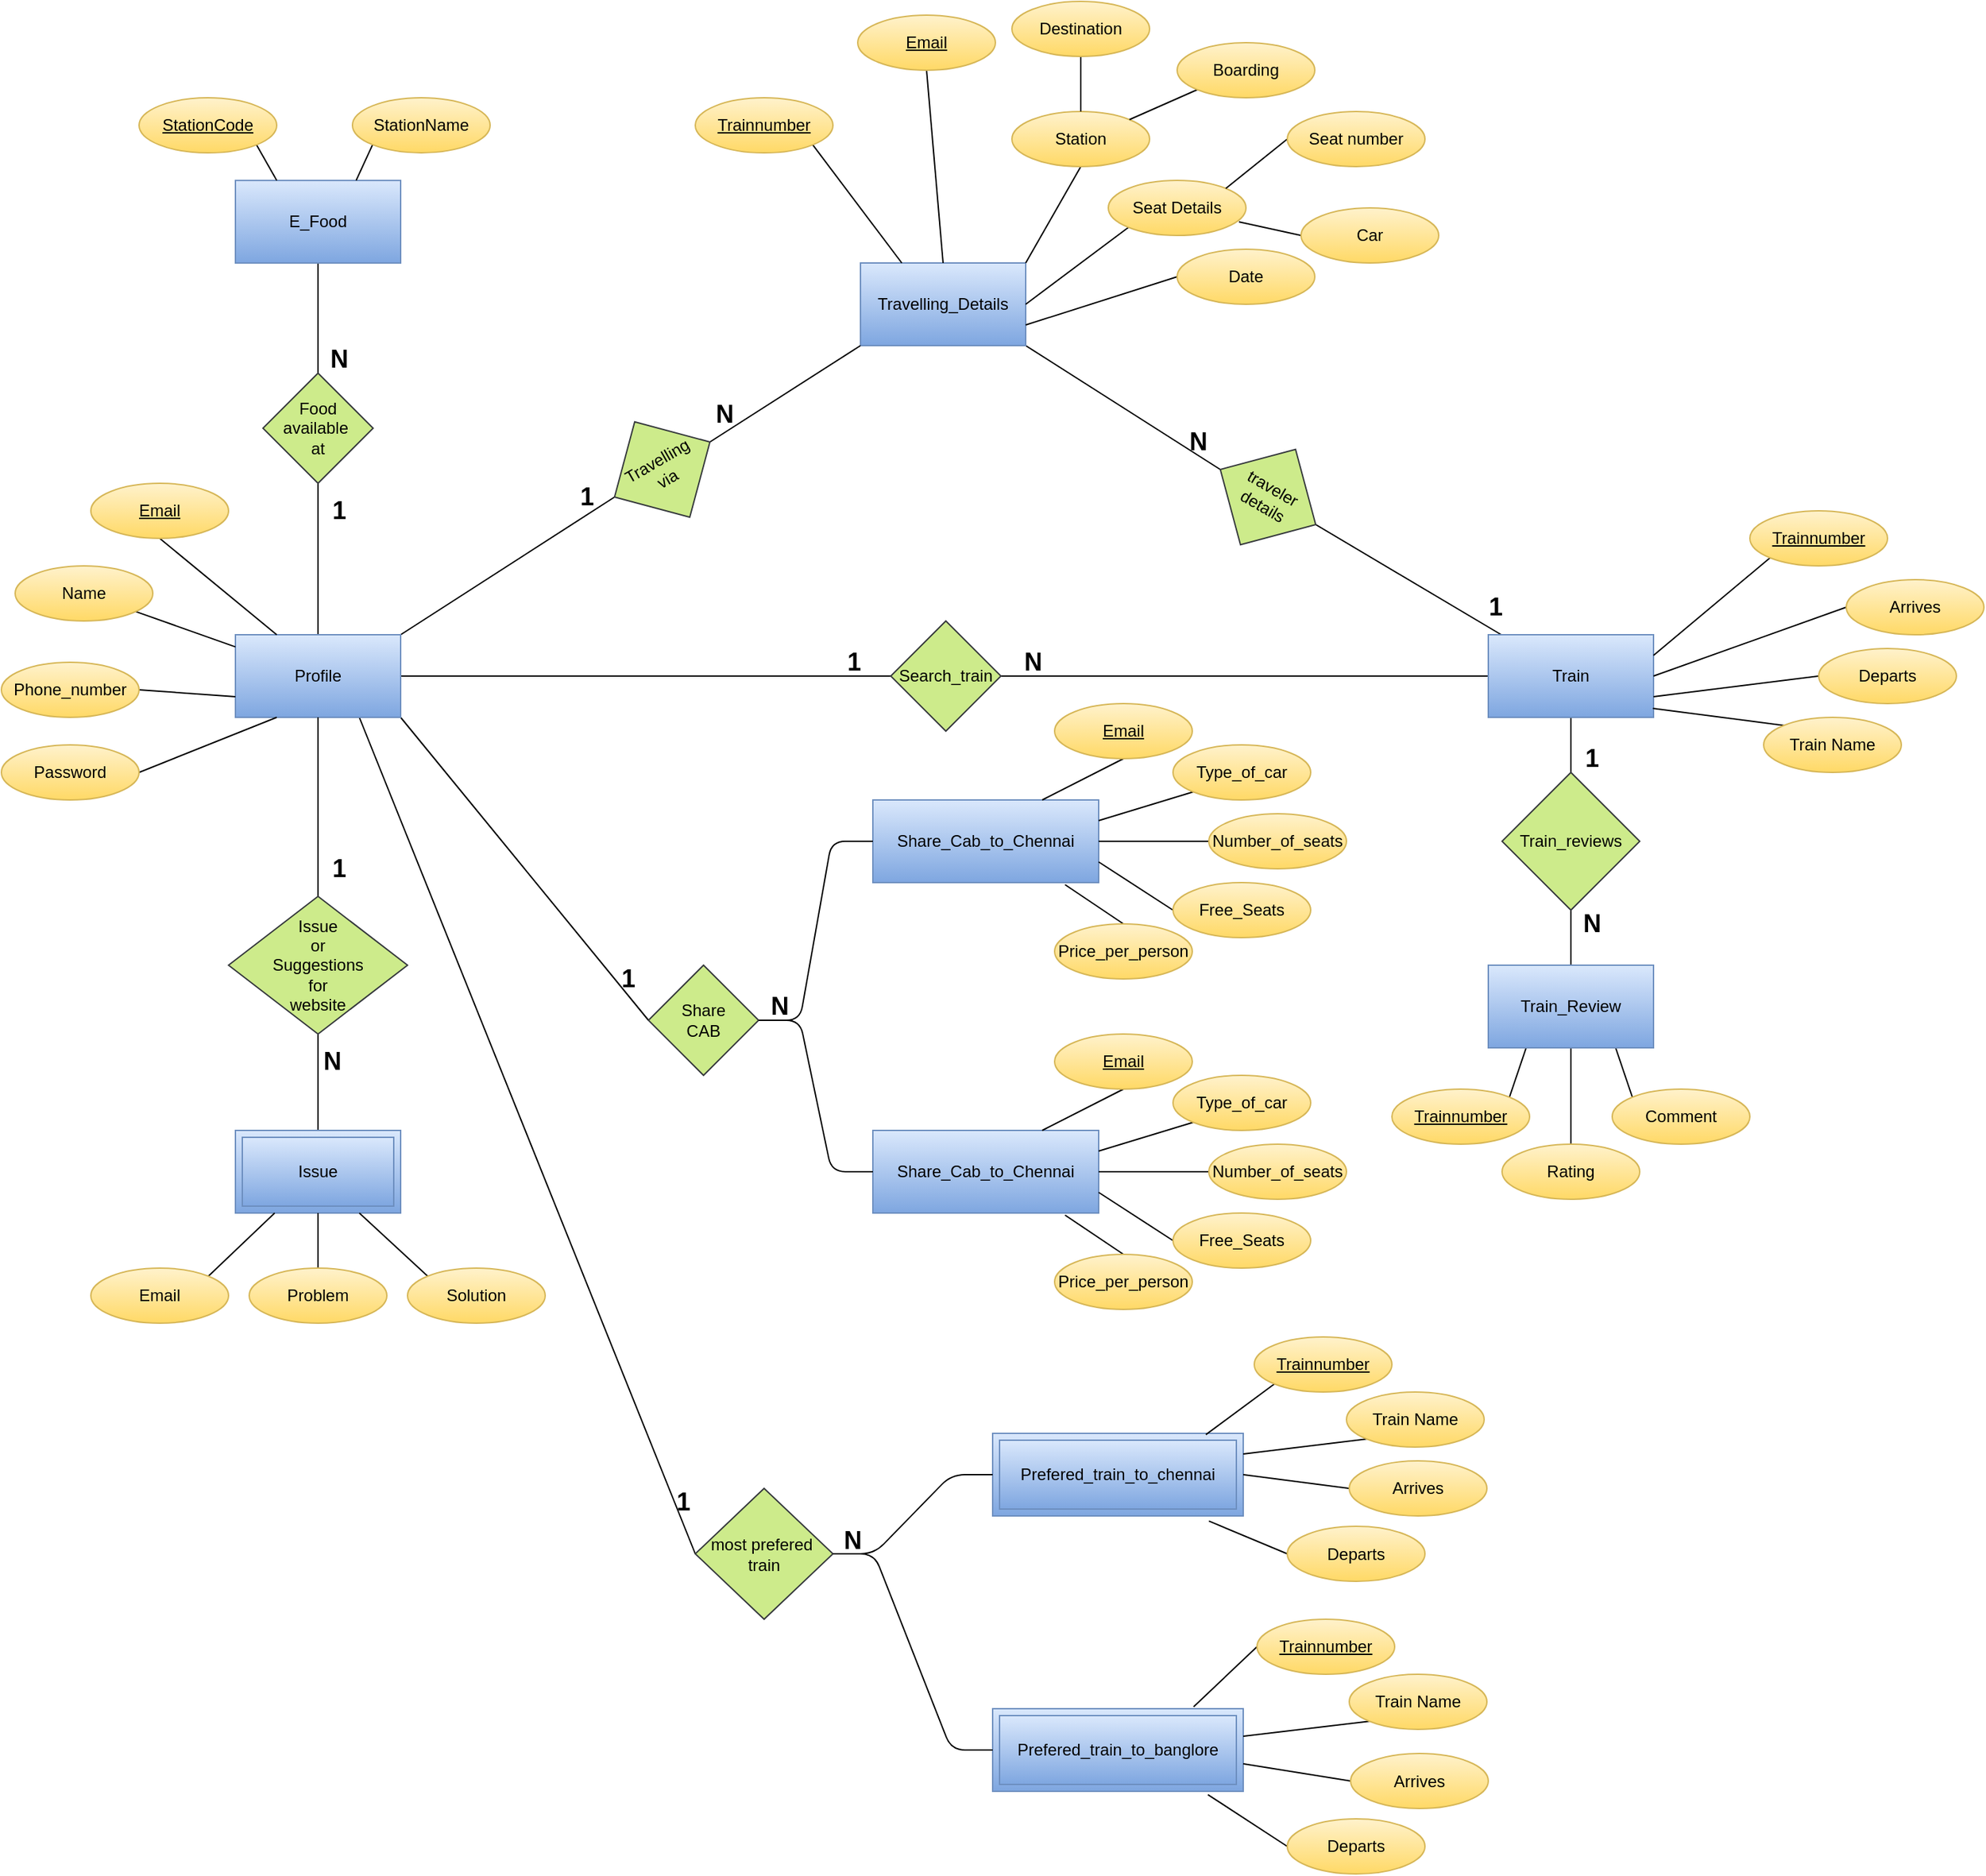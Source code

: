 <mxfile version="13.7.3" type="github" pages="3">
  <diagram id="xqP9yVKX-YAeiOFwIbXu" name="Page-1">
    <mxGraphModel dx="2554" dy="2065" grid="1" gridSize="10" guides="1" tooltips="1" connect="1" arrows="1" fold="1" page="1" pageScale="1" pageWidth="827" pageHeight="1169" math="0" shadow="0">
      <root>
        <mxCell id="0" />
        <mxCell id="1" parent="0" />
        <mxCell id="H812tD_r6ef0jj8ggqGE-24" style="edgeStyle=none;rounded=0;orthogonalLoop=1;jettySize=auto;html=1;exitX=1;exitY=0.5;exitDx=0;exitDy=0;endArrow=none;endFill=0;" parent="1" source="f8uX8n9HvfezP-yHLrGy-2" target="f8uX8n9HvfezP-yHLrGy-9" edge="1">
          <mxGeometry relative="1" as="geometry" />
        </mxCell>
        <mxCell id="fAxZFV0KkhZq5FpEfN43-9" style="edgeStyle=none;rounded=0;orthogonalLoop=1;jettySize=auto;html=1;exitX=1;exitY=0;exitDx=0;exitDy=0;entryX=0;entryY=0.5;entryDx=0;entryDy=0;endArrow=none;endFill=0;" edge="1" parent="1" source="f8uX8n9HvfezP-yHLrGy-2" target="fAxZFV0KkhZq5FpEfN43-8">
          <mxGeometry relative="1" as="geometry" />
        </mxCell>
        <mxCell id="BRLVk89D6Y3eZ2tgXhGx-2" style="edgeStyle=none;rounded=0;orthogonalLoop=1;jettySize=auto;html=1;exitX=1;exitY=1;exitDx=0;exitDy=0;entryX=0;entryY=0.5;entryDx=0;entryDy=0;endArrow=none;endFill=0;" edge="1" parent="1" source="f8uX8n9HvfezP-yHLrGy-2" target="BRLVk89D6Y3eZ2tgXhGx-1">
          <mxGeometry relative="1" as="geometry" />
        </mxCell>
        <mxCell id="BRLVk89D6Y3eZ2tgXhGx-10" style="edgeStyle=none;rounded=0;orthogonalLoop=1;jettySize=auto;html=1;exitX=0.75;exitY=1;exitDx=0;exitDy=0;entryX=0;entryY=0.5;entryDx=0;entryDy=0;endArrow=none;endFill=0;" edge="1" parent="1" source="f8uX8n9HvfezP-yHLrGy-2" target="BRLVk89D6Y3eZ2tgXhGx-8">
          <mxGeometry relative="1" as="geometry">
            <mxPoint x="160" y="540" as="targetPoint" />
          </mxGeometry>
        </mxCell>
        <mxCell id="BRLVk89D6Y3eZ2tgXhGx-23" style="edgeStyle=none;rounded=0;orthogonalLoop=1;jettySize=auto;html=1;exitX=0.5;exitY=0;exitDx=0;exitDy=0;entryX=0.5;entryY=1;entryDx=0;entryDy=0;endArrow=none;endFill=0;" edge="1" parent="1" source="f8uX8n9HvfezP-yHLrGy-2" target="H812tD_r6ef0jj8ggqGE-55">
          <mxGeometry relative="1" as="geometry" />
        </mxCell>
        <mxCell id="f8uX8n9HvfezP-yHLrGy-2" value="Profile" style="rounded=0;whiteSpace=wrap;html=1;fillColor=#dae8fc;strokeColor=#6c8ebf;gradientColor=#7ea6e0;" parent="1" vertex="1">
          <mxGeometry x="-190" y="240" width="120" height="60" as="geometry" />
        </mxCell>
        <mxCell id="f8uX8n9HvfezP-yHLrGy-8" value="" style="rounded=0;orthogonalLoop=1;jettySize=auto;html=1;exitX=0.5;exitY=1;exitDx=0;exitDy=0;entryX=0.5;entryY=0;entryDx=0;entryDy=0;endArrow=none;endFill=0;" parent="1" source="f8uX8n9HvfezP-yHLrGy-2" target="f8uX8n9HvfezP-yHLrGy-7" edge="1">
          <mxGeometry relative="1" as="geometry" />
        </mxCell>
        <mxCell id="f8uX8n9HvfezP-yHLrGy-12" value="" style="rounded=0;orthogonalLoop=1;jettySize=auto;html=1;entryX=0.5;entryY=0;entryDx=0;entryDy=0;exitX=0.5;exitY=1;exitDx=0;exitDy=0;endArrow=none;endFill=0;" parent="1" source="f8uX8n9HvfezP-yHLrGy-7" target="f8uX8n9HvfezP-yHLrGy-24" edge="1">
          <mxGeometry relative="1" as="geometry">
            <mxPoint x="390" y="570" as="targetPoint" />
          </mxGeometry>
        </mxCell>
        <mxCell id="f8uX8n9HvfezP-yHLrGy-7" value="Issue&lt;br&gt;or&lt;br&gt;Suggestions&lt;br&gt;for&lt;br&gt;website" style="rhombus;whiteSpace=wrap;html=1;rounded=0;fillColor=#cdeb8b;strokeColor=#36393d;" parent="1" vertex="1">
          <mxGeometry x="-195" y="430" width="130" height="100" as="geometry" />
        </mxCell>
        <mxCell id="f8uX8n9HvfezP-yHLrGy-14" value="" style="rounded=0;orthogonalLoop=1;jettySize=auto;html=1;endArrow=none;endFill=0;" parent="1" source="f8uX8n9HvfezP-yHLrGy-9" target="f8uX8n9HvfezP-yHLrGy-13" edge="1">
          <mxGeometry relative="1" as="geometry" />
        </mxCell>
        <mxCell id="f8uX8n9HvfezP-yHLrGy-9" value="Search_train" style="rhombus;whiteSpace=wrap;html=1;rounded=0;fillColor=#cdeb8b;strokeColor=#36393d;" parent="1" vertex="1">
          <mxGeometry x="286" y="230" width="80" height="80" as="geometry" />
        </mxCell>
        <mxCell id="f8uX8n9HvfezP-yHLrGy-16" value="" style="rounded=0;orthogonalLoop=1;jettySize=auto;html=1;endArrow=none;endFill=0;" parent="1" source="f8uX8n9HvfezP-yHLrGy-13" target="f8uX8n9HvfezP-yHLrGy-15" edge="1">
          <mxGeometry relative="1" as="geometry" />
        </mxCell>
        <mxCell id="f8uX8n9HvfezP-yHLrGy-18" value="" style="rounded=0;orthogonalLoop=1;jettySize=auto;html=1;entryX=1;entryY=0.5;entryDx=0;entryDy=0;endArrow=none;endFill=0;" parent="1" source="f8uX8n9HvfezP-yHLrGy-13" target="f8uX8n9HvfezP-yHLrGy-17" edge="1">
          <mxGeometry relative="1" as="geometry" />
        </mxCell>
        <mxCell id="f8uX8n9HvfezP-yHLrGy-13" value="Train" style="whiteSpace=wrap;html=1;rounded=0;fillColor=#dae8fc;strokeColor=#6c8ebf;gradientColor=#7ea6e0;" parent="1" vertex="1">
          <mxGeometry x="720" y="240" width="120" height="60" as="geometry" />
        </mxCell>
        <mxCell id="f8uX8n9HvfezP-yHLrGy-22" value="" style="rounded=0;orthogonalLoop=1;jettySize=auto;html=1;entryX=0.5;entryY=0;entryDx=0;entryDy=0;endArrow=none;endFill=0;" parent="1" source="f8uX8n9HvfezP-yHLrGy-15" edge="1">
          <mxGeometry relative="1" as="geometry">
            <mxPoint x="780" y="480" as="targetPoint" />
          </mxGeometry>
        </mxCell>
        <mxCell id="f8uX8n9HvfezP-yHLrGy-15" value="Train_reviews" style="rhombus;whiteSpace=wrap;html=1;rounded=0;fillColor=#cdeb8b;strokeColor=#36393d;" parent="1" vertex="1">
          <mxGeometry x="730" y="340" width="100" height="100" as="geometry" />
        </mxCell>
        <mxCell id="f8uX8n9HvfezP-yHLrGy-28" value="" style="rounded=0;orthogonalLoop=1;jettySize=auto;html=1;entryX=1;entryY=1;entryDx=0;entryDy=0;exitX=0;exitY=0.5;exitDx=0;exitDy=0;endArrow=none;endFill=0;" parent="1" source="f8uX8n9HvfezP-yHLrGy-17" target="f8uX8n9HvfezP-yHLrGy-27" edge="1">
          <mxGeometry relative="1" as="geometry">
            <mxPoint x="456.0" y="110" as="sourcePoint" />
          </mxGeometry>
        </mxCell>
        <mxCell id="f8uX8n9HvfezP-yHLrGy-17" value="traveler&lt;br&gt;details" style="rhombus;whiteSpace=wrap;html=1;rounded=0;rotation=30;fillColor=#cdeb8b;strokeColor=#36393d;" parent="1" vertex="1">
          <mxGeometry x="520" y="100" width="80" height="80" as="geometry" />
        </mxCell>
        <mxCell id="f8uX8n9HvfezP-yHLrGy-24" value="Issue" style="shape=ext;margin=3;double=1;whiteSpace=wrap;html=1;align=center;rounded=0;fillColor=#dae8fc;strokeColor=#6c8ebf;gradientColor=#7ea6e0;" parent="1" vertex="1">
          <mxGeometry x="-190" y="600" width="120" height="60" as="geometry" />
        </mxCell>
        <mxCell id="f8uX8n9HvfezP-yHLrGy-27" value="Travelling_Details" style="whiteSpace=wrap;html=1;rounded=0;fillColor=#dae8fc;strokeColor=#6c8ebf;gradientColor=#7ea6e0;" parent="1" vertex="1">
          <mxGeometry x="264" y="-30" width="120" height="60" as="geometry" />
        </mxCell>
        <mxCell id="H812tD_r6ef0jj8ggqGE-10" style="edgeStyle=none;rounded=0;orthogonalLoop=1;jettySize=auto;html=1;exitX=0.5;exitY=1;exitDx=0;exitDy=0;entryX=0.25;entryY=0;entryDx=0;entryDy=0;endArrow=none;endFill=0;" parent="1" source="H812tD_r6ef0jj8ggqGE-2" target="f8uX8n9HvfezP-yHLrGy-2" edge="1">
          <mxGeometry relative="1" as="geometry" />
        </mxCell>
        <mxCell id="H812tD_r6ef0jj8ggqGE-2" value="&lt;u&gt;Email&lt;/u&gt;" style="ellipse;whiteSpace=wrap;html=1;align=center;rounded=0;gradientColor=#ffd966;fillColor=#fff2cc;strokeColor=#d6b656;" parent="1" vertex="1">
          <mxGeometry x="-295" y="130" width="100" height="40" as="geometry" />
        </mxCell>
        <mxCell id="H812tD_r6ef0jj8ggqGE-8" value="" style="edgeStyle=none;rounded=0;orthogonalLoop=1;jettySize=auto;html=1;endArrow=none;endFill=0;" parent="1" source="H812tD_r6ef0jj8ggqGE-3" target="f8uX8n9HvfezP-yHLrGy-2" edge="1">
          <mxGeometry relative="1" as="geometry" />
        </mxCell>
        <mxCell id="H812tD_r6ef0jj8ggqGE-3" value="Name" style="ellipse;whiteSpace=wrap;html=1;align=center;rounded=0;gradientColor=#ffd966;fillColor=#fff2cc;strokeColor=#d6b656;" parent="1" vertex="1">
          <mxGeometry x="-350" y="190" width="100" height="40" as="geometry" />
        </mxCell>
        <mxCell id="H812tD_r6ef0jj8ggqGE-11" style="edgeStyle=none;rounded=0;orthogonalLoop=1;jettySize=auto;html=1;exitX=1;exitY=0.5;exitDx=0;exitDy=0;entryX=0;entryY=0.75;entryDx=0;entryDy=0;endArrow=none;endFill=0;" parent="1" source="H812tD_r6ef0jj8ggqGE-4" target="f8uX8n9HvfezP-yHLrGy-2" edge="1">
          <mxGeometry relative="1" as="geometry" />
        </mxCell>
        <mxCell id="H812tD_r6ef0jj8ggqGE-4" value="Phone_number" style="ellipse;whiteSpace=wrap;html=1;align=center;rounded=0;gradientColor=#ffd966;fillColor=#fff2cc;strokeColor=#d6b656;" parent="1" vertex="1">
          <mxGeometry x="-360" y="260" width="100" height="40" as="geometry" />
        </mxCell>
        <mxCell id="H812tD_r6ef0jj8ggqGE-12" style="edgeStyle=none;rounded=0;orthogonalLoop=1;jettySize=auto;html=1;exitX=1;exitY=0.5;exitDx=0;exitDy=0;entryX=0.25;entryY=1;entryDx=0;entryDy=0;endArrow=none;endFill=0;" parent="1" source="H812tD_r6ef0jj8ggqGE-6" target="f8uX8n9HvfezP-yHLrGy-2" edge="1">
          <mxGeometry relative="1" as="geometry" />
        </mxCell>
        <mxCell id="H812tD_r6ef0jj8ggqGE-6" value="Password" style="ellipse;whiteSpace=wrap;html=1;align=center;rounded=0;gradientColor=#ffd966;fillColor=#fff2cc;strokeColor=#d6b656;" parent="1" vertex="1">
          <mxGeometry x="-360" y="320" width="100" height="40" as="geometry" />
        </mxCell>
        <mxCell id="H812tD_r6ef0jj8ggqGE-20" style="edgeStyle=none;rounded=0;orthogonalLoop=1;jettySize=auto;html=1;exitX=1;exitY=0;exitDx=0;exitDy=0;endArrow=none;endFill=0;" parent="1" source="H812tD_r6ef0jj8ggqGE-17" target="f8uX8n9HvfezP-yHLrGy-24" edge="1">
          <mxGeometry relative="1" as="geometry" />
        </mxCell>
        <mxCell id="H812tD_r6ef0jj8ggqGE-17" value="Email" style="ellipse;whiteSpace=wrap;html=1;align=center;rounded=0;gradientColor=#ffd966;fillColor=#fff2cc;strokeColor=#d6b656;" parent="1" vertex="1">
          <mxGeometry x="-295" y="700" width="100" height="40" as="geometry" />
        </mxCell>
        <mxCell id="H812tD_r6ef0jj8ggqGE-21" style="edgeStyle=none;rounded=0;orthogonalLoop=1;jettySize=auto;html=1;exitX=0.5;exitY=0;exitDx=0;exitDy=0;endArrow=none;endFill=0;" parent="1" source="H812tD_r6ef0jj8ggqGE-18" target="f8uX8n9HvfezP-yHLrGy-24" edge="1">
          <mxGeometry relative="1" as="geometry" />
        </mxCell>
        <mxCell id="H812tD_r6ef0jj8ggqGE-18" value="Problem" style="ellipse;whiteSpace=wrap;html=1;align=center;rounded=0;gradientColor=#ffd966;fillColor=#fff2cc;strokeColor=#d6b656;" parent="1" vertex="1">
          <mxGeometry x="-180" y="700" width="100" height="40" as="geometry" />
        </mxCell>
        <mxCell id="H812tD_r6ef0jj8ggqGE-22" style="edgeStyle=none;rounded=0;orthogonalLoop=1;jettySize=auto;html=1;exitX=0;exitY=0;exitDx=0;exitDy=0;entryX=0.75;entryY=1;entryDx=0;entryDy=0;endArrow=none;endFill=0;" parent="1" source="H812tD_r6ef0jj8ggqGE-19" target="f8uX8n9HvfezP-yHLrGy-24" edge="1">
          <mxGeometry relative="1" as="geometry" />
        </mxCell>
        <mxCell id="H812tD_r6ef0jj8ggqGE-19" value="Solution" style="ellipse;whiteSpace=wrap;html=1;align=center;rounded=0;gradientColor=#ffd966;fillColor=#fff2cc;strokeColor=#d6b656;" parent="1" vertex="1">
          <mxGeometry x="-65" y="700" width="100" height="40" as="geometry" />
        </mxCell>
        <mxCell id="fAxZFV0KkhZq5FpEfN43-5" style="edgeStyle=none;rounded=0;orthogonalLoop=1;jettySize=auto;html=1;exitX=0;exitY=0;exitDx=0;exitDy=0;entryX=0.996;entryY=0.891;entryDx=0;entryDy=0;entryPerimeter=0;endArrow=none;endFill=0;" edge="1" parent="1" source="H812tD_r6ef0jj8ggqGE-26" target="f8uX8n9HvfezP-yHLrGy-13">
          <mxGeometry relative="1" as="geometry" />
        </mxCell>
        <mxCell id="H812tD_r6ef0jj8ggqGE-26" value="Train Name&lt;span style=&quot;color: rgba(0 , 0 , 0 , 0) ; font-family: monospace ; font-size: 0px&quot;&gt;%3CmxGraphModel%3E%3Croot%3E%3CmxCell%20id%3D%220%22%2F%3E%3CmxCell%20id%3D%221%22%20parent%3D%220%22%2F%3E%3CmxCell%20id%3D%222%22%20value%3D%22Password%22%20style%3D%22ellipse%3BwhiteSpace%3Dwrap%3Bhtml%3D1%3Balign%3Dcenter%3Brounded%3D0%3B%22%20vertex%3D%221%22%20parent%3D%221%22%3E%3CmxGeometry%20x%3D%22140%22%20y%3D%22-60%22%20width%3D%22100%22%20height%3D%2240%22%20as%3D%22geometry%22%2F%3E%3C%2FmxCell%3E%3C%2Froot%3E%3C%2FmxGraphModel%3E&lt;/span&gt;&lt;span style=&quot;color: rgba(0 , 0 , 0 , 0) ; font-family: monospace ; font-size: 0px&quot;&gt;%3CmxGraphModel%3E%3Croot%3E%3CmxCell%20id%3D%220%22%2F%3E%3CmxCell%20id%3D%221%22%20parent%3D%220%22%2F%3E%3CmxCell%20id%3D%222%22%20value%3D%22Password%22%20style%3D%22ellipse%3BwhiteSpace%3Dwrap%3Bhtml%3D1%3Balign%3Dcenter%3Brounded%3D0%3B%22%20vertex%3D%221%22%20parent%3D%221%22%3E%3CmxGeometry%20x%3D%22140%22%20y%3D%22-60%22%20width%3D%22100%22%20height%3D%2240%22%20as%3D%22geometry%22%2F%3E%3C%2FmxCell%3E%3C%2Froot%3E%3C%2FmxGraphModel%3E&lt;/span&gt;" style="ellipse;whiteSpace=wrap;html=1;align=center;rounded=0;gradientColor=#ffd966;fillColor=#fff2cc;strokeColor=#d6b656;" parent="1" vertex="1">
          <mxGeometry x="920" y="300" width="100" height="40" as="geometry" />
        </mxCell>
        <mxCell id="H812tD_r6ef0jj8ggqGE-32" style="edgeStyle=none;rounded=0;orthogonalLoop=1;jettySize=auto;html=1;exitX=0;exitY=0.5;exitDx=0;exitDy=0;entryX=1;entryY=0.5;entryDx=0;entryDy=0;endArrow=none;endFill=0;" parent="1" source="H812tD_r6ef0jj8ggqGE-27" target="f8uX8n9HvfezP-yHLrGy-13" edge="1">
          <mxGeometry relative="1" as="geometry">
            <mxPoint x="790" y="170" as="targetPoint" />
          </mxGeometry>
        </mxCell>
        <mxCell id="H812tD_r6ef0jj8ggqGE-27" value="Arrives" style="ellipse;whiteSpace=wrap;html=1;align=center;rounded=0;gradientColor=#ffd966;fillColor=#fff2cc;strokeColor=#d6b656;" parent="1" vertex="1">
          <mxGeometry x="980" y="200" width="100" height="40" as="geometry" />
        </mxCell>
        <mxCell id="fAxZFV0KkhZq5FpEfN43-3" style="edgeStyle=none;rounded=0;orthogonalLoop=1;jettySize=auto;html=1;exitX=0;exitY=0.5;exitDx=0;exitDy=0;entryX=1;entryY=0.75;entryDx=0;entryDy=0;endArrow=none;endFill=0;" edge="1" parent="1" source="H812tD_r6ef0jj8ggqGE-28" target="f8uX8n9HvfezP-yHLrGy-13">
          <mxGeometry relative="1" as="geometry" />
        </mxCell>
        <mxCell id="H812tD_r6ef0jj8ggqGE-28" value="Departs" style="ellipse;whiteSpace=wrap;html=1;align=center;rounded=0;gradientColor=#ffd966;fillColor=#fff2cc;strokeColor=#d6b656;" parent="1" vertex="1">
          <mxGeometry x="960" y="250" width="100" height="40" as="geometry" />
        </mxCell>
        <mxCell id="H812tD_r6ef0jj8ggqGE-39" style="edgeStyle=none;rounded=0;orthogonalLoop=1;jettySize=auto;html=1;exitX=1;exitY=0;exitDx=0;exitDy=0;entryX=0.25;entryY=1;entryDx=0;entryDy=0;endArrow=none;endFill=0;" parent="1" source="H812tD_r6ef0jj8ggqGE-35" edge="1">
          <mxGeometry relative="1" as="geometry">
            <mxPoint x="747.5" y="540" as="targetPoint" />
          </mxGeometry>
        </mxCell>
        <mxCell id="H812tD_r6ef0jj8ggqGE-35" value="&lt;u&gt;Trainnumber&lt;/u&gt;" style="ellipse;whiteSpace=wrap;html=1;align=center;rounded=0;gradientColor=#ffd966;fillColor=#fff2cc;strokeColor=#d6b656;" parent="1" vertex="1">
          <mxGeometry x="650" y="570" width="100" height="40" as="geometry" />
        </mxCell>
        <mxCell id="H812tD_r6ef0jj8ggqGE-41" style="edgeStyle=none;rounded=0;orthogonalLoop=1;jettySize=auto;html=1;exitX=0.5;exitY=0;exitDx=0;exitDy=0;entryX=0.5;entryY=1;entryDx=0;entryDy=0;endArrow=none;endFill=0;" parent="1" source="H812tD_r6ef0jj8ggqGE-36" edge="1">
          <mxGeometry relative="1" as="geometry">
            <mxPoint x="780" y="540" as="targetPoint" />
          </mxGeometry>
        </mxCell>
        <mxCell id="H812tD_r6ef0jj8ggqGE-36" value="Rating" style="ellipse;whiteSpace=wrap;html=1;align=center;rounded=0;gradientColor=#ffd966;fillColor=#fff2cc;strokeColor=#d6b656;" parent="1" vertex="1">
          <mxGeometry x="730" y="610" width="100" height="40" as="geometry" />
        </mxCell>
        <mxCell id="H812tD_r6ef0jj8ggqGE-40" style="edgeStyle=none;rounded=0;orthogonalLoop=1;jettySize=auto;html=1;exitX=0;exitY=0;exitDx=0;exitDy=0;entryX=0.75;entryY=1;entryDx=0;entryDy=0;endArrow=none;endFill=0;" parent="1" source="H812tD_r6ef0jj8ggqGE-37" edge="1">
          <mxGeometry relative="1" as="geometry">
            <mxPoint x="812.5" y="540" as="targetPoint" />
          </mxGeometry>
        </mxCell>
        <mxCell id="H812tD_r6ef0jj8ggqGE-37" value="Comment" style="ellipse;whiteSpace=wrap;html=1;align=center;rounded=0;gradientColor=#ffd966;fillColor=#fff2cc;strokeColor=#d6b656;" parent="1" vertex="1">
          <mxGeometry x="810" y="570" width="100" height="40" as="geometry" />
        </mxCell>
        <mxCell id="H812tD_r6ef0jj8ggqGE-59" style="edgeStyle=none;rounded=0;orthogonalLoop=1;jettySize=auto;html=1;exitX=0.5;exitY=1;exitDx=0;exitDy=0;entryX=0.5;entryY=0;entryDx=0;entryDy=0;endArrow=none;endFill=0;" parent="1" source="H812tD_r6ef0jj8ggqGE-43" target="f8uX8n9HvfezP-yHLrGy-27" edge="1">
          <mxGeometry relative="1" as="geometry">
            <mxPoint x="264" y="-30" as="targetPoint" />
          </mxGeometry>
        </mxCell>
        <mxCell id="H812tD_r6ef0jj8ggqGE-43" value="&lt;u&gt;Email&lt;/u&gt;" style="ellipse;whiteSpace=wrap;html=1;align=center;rounded=0;fillColor=#fff2cc;strokeColor=#d6b656;gradientColor=#ffd966;" parent="1" vertex="1">
          <mxGeometry x="262" y="-210" width="100" height="40" as="geometry" />
        </mxCell>
        <mxCell id="H812tD_r6ef0jj8ggqGE-58" style="edgeStyle=none;rounded=0;orthogonalLoop=1;jettySize=auto;html=1;exitX=1;exitY=1;exitDx=0;exitDy=0;entryX=0.25;entryY=0;entryDx=0;entryDy=0;endArrow=none;endFill=0;" parent="1" source="H812tD_r6ef0jj8ggqGE-44" target="f8uX8n9HvfezP-yHLrGy-27" edge="1">
          <mxGeometry relative="1" as="geometry" />
        </mxCell>
        <mxCell id="H812tD_r6ef0jj8ggqGE-44" value="&lt;u&gt;Trainnumber&lt;/u&gt;" style="ellipse;whiteSpace=wrap;html=1;align=center;rounded=0;fillColor=#fff2cc;strokeColor=#d6b656;gradientColor=#ffd966;" parent="1" vertex="1">
          <mxGeometry x="144" y="-149.94" width="100" height="40" as="geometry" />
        </mxCell>
        <mxCell id="H812tD_r6ef0jj8ggqGE-62" style="edgeStyle=none;rounded=0;orthogonalLoop=1;jettySize=auto;html=1;exitX=0;exitY=0.5;exitDx=0;exitDy=0;entryX=1;entryY=0.75;entryDx=0;entryDy=0;endArrow=none;endFill=0;" parent="1" source="H812tD_r6ef0jj8ggqGE-45" target="f8uX8n9HvfezP-yHLrGy-27" edge="1">
          <mxGeometry relative="1" as="geometry">
            <mxPoint x="424" y="15" as="targetPoint" />
          </mxGeometry>
        </mxCell>
        <mxCell id="H812tD_r6ef0jj8ggqGE-45" value="Date" style="ellipse;whiteSpace=wrap;html=1;align=center;rounded=0;fillColor=#fff2cc;strokeColor=#d6b656;gradientColor=#ffd966;" parent="1" vertex="1">
          <mxGeometry x="494" y="-40" width="100" height="40" as="geometry" />
        </mxCell>
        <mxCell id="H812tD_r6ef0jj8ggqGE-60" style="edgeStyle=none;rounded=0;orthogonalLoop=1;jettySize=auto;html=1;exitX=0.5;exitY=1;exitDx=0;exitDy=0;entryX=1;entryY=0;entryDx=0;entryDy=0;endArrow=none;endFill=0;" parent="1" source="H812tD_r6ef0jj8ggqGE-46" target="f8uX8n9HvfezP-yHLrGy-27" edge="1">
          <mxGeometry relative="1" as="geometry">
            <mxPoint x="387.76" y="-32.34" as="targetPoint" />
          </mxGeometry>
        </mxCell>
        <mxCell id="H812tD_r6ef0jj8ggqGE-46" value="Station" style="ellipse;whiteSpace=wrap;html=1;align=center;rounded=0;fillColor=#fff2cc;strokeColor=#d6b656;gradientColor=#ffd966;" parent="1" vertex="1">
          <mxGeometry x="374" y="-140" width="100" height="40" as="geometry" />
        </mxCell>
        <mxCell id="BRLVk89D6Y3eZ2tgXhGx-62" style="edgeStyle=none;rounded=0;orthogonalLoop=1;jettySize=auto;html=1;exitX=0.5;exitY=1;exitDx=0;exitDy=0;entryX=0.5;entryY=0;entryDx=0;entryDy=0;endArrow=none;endFill=0;" edge="1" parent="1" source="H812tD_r6ef0jj8ggqGE-47" target="H812tD_r6ef0jj8ggqGE-46">
          <mxGeometry relative="1" as="geometry" />
        </mxCell>
        <mxCell id="H812tD_r6ef0jj8ggqGE-47" value="Destination" style="ellipse;whiteSpace=wrap;html=1;align=center;rounded=0;fillColor=#fff2cc;strokeColor=#d6b656;gradientColor=#ffd966;" parent="1" vertex="1">
          <mxGeometry x="374" y="-220" width="100" height="40" as="geometry" />
        </mxCell>
        <mxCell id="H812tD_r6ef0jj8ggqGE-65" style="edgeStyle=none;rounded=0;orthogonalLoop=1;jettySize=auto;html=1;exitX=0;exitY=1;exitDx=0;exitDy=0;entryX=1;entryY=0;entryDx=0;entryDy=0;endArrow=none;endFill=0;" parent="1" source="H812tD_r6ef0jj8ggqGE-48" target="H812tD_r6ef0jj8ggqGE-46" edge="1">
          <mxGeometry relative="1" as="geometry" />
        </mxCell>
        <mxCell id="H812tD_r6ef0jj8ggqGE-48" value="Boarding" style="ellipse;whiteSpace=wrap;html=1;align=center;rounded=0;fillColor=#fff2cc;strokeColor=#d6b656;gradientColor=#ffd966;" parent="1" vertex="1">
          <mxGeometry x="494" y="-190" width="100" height="40" as="geometry" />
        </mxCell>
        <mxCell id="H812tD_r6ef0jj8ggqGE-61" style="edgeStyle=none;rounded=0;orthogonalLoop=1;jettySize=auto;html=1;exitX=0;exitY=1;exitDx=0;exitDy=0;entryX=1;entryY=0.5;entryDx=0;entryDy=0;endArrow=none;endFill=0;" parent="1" source="H812tD_r6ef0jj8ggqGE-49" target="f8uX8n9HvfezP-yHLrGy-27" edge="1">
          <mxGeometry relative="1" as="geometry">
            <mxPoint x="424" y="-30" as="targetPoint" />
          </mxGeometry>
        </mxCell>
        <mxCell id="H812tD_r6ef0jj8ggqGE-49" value="Seat Details" style="ellipse;whiteSpace=wrap;html=1;align=center;rounded=0;fillColor=#fff2cc;strokeColor=#d6b656;gradientColor=#ffd966;" parent="1" vertex="1">
          <mxGeometry x="444" y="-90" width="100" height="40" as="geometry" />
        </mxCell>
        <mxCell id="H812tD_r6ef0jj8ggqGE-64" style="edgeStyle=none;rounded=0;orthogonalLoop=1;jettySize=auto;html=1;exitX=0;exitY=0.5;exitDx=0;exitDy=0;entryX=1;entryY=0;entryDx=0;entryDy=0;endArrow=none;endFill=0;" parent="1" source="H812tD_r6ef0jj8ggqGE-50" target="H812tD_r6ef0jj8ggqGE-49" edge="1">
          <mxGeometry relative="1" as="geometry" />
        </mxCell>
        <mxCell id="H812tD_r6ef0jj8ggqGE-50" value="Seat number" style="ellipse;whiteSpace=wrap;html=1;align=center;rounded=0;fillColor=#fff2cc;strokeColor=#d6b656;gradientColor=#ffd966;" parent="1" vertex="1">
          <mxGeometry x="574" y="-140" width="100" height="40" as="geometry" />
        </mxCell>
        <mxCell id="H812tD_r6ef0jj8ggqGE-63" style="edgeStyle=none;rounded=0;orthogonalLoop=1;jettySize=auto;html=1;exitX=0;exitY=0.5;exitDx=0;exitDy=0;entryX=0.949;entryY=0.753;entryDx=0;entryDy=0;entryPerimeter=0;endArrow=none;endFill=0;" parent="1" source="H812tD_r6ef0jj8ggqGE-51" target="H812tD_r6ef0jj8ggqGE-49" edge="1">
          <mxGeometry relative="1" as="geometry" />
        </mxCell>
        <mxCell id="H812tD_r6ef0jj8ggqGE-51" value="Car" style="ellipse;whiteSpace=wrap;html=1;align=center;rounded=0;fillColor=#fff2cc;strokeColor=#d6b656;gradientColor=#ffd966;" parent="1" vertex="1">
          <mxGeometry x="584" y="-70" width="100" height="40" as="geometry" />
        </mxCell>
        <mxCell id="o1f8s7yUzRyvdQg7i0tU-3" value="" style="edgeStyle=orthogonalEdgeStyle;rounded=0;orthogonalLoop=1;jettySize=auto;html=1;endArrow=none;endFill=0;" parent="1" source="H812tD_r6ef0jj8ggqGE-55" target="o1f8s7yUzRyvdQg7i0tU-1" edge="1">
          <mxGeometry relative="1" as="geometry" />
        </mxCell>
        <mxCell id="H812tD_r6ef0jj8ggqGE-55" value="Food&lt;br&gt;available&amp;nbsp;&lt;br&gt;at" style="rhombus;whiteSpace=wrap;html=1;rounded=0;fillColor=#cdeb8b;strokeColor=#36393d;" parent="1" vertex="1">
          <mxGeometry x="-170" y="50" width="80" height="80" as="geometry" />
        </mxCell>
        <mxCell id="H812tD_r6ef0jj8ggqGE-69" style="edgeStyle=none;rounded=0;orthogonalLoop=1;jettySize=auto;html=1;exitX=1;exitY=0;exitDx=0;exitDy=0;" parent="1" edge="1">
          <mxGeometry relative="1" as="geometry">
            <mxPoint x="643.321" y="125.179" as="sourcePoint" />
            <mxPoint x="643.321" y="125.179" as="targetPoint" />
          </mxGeometry>
        </mxCell>
        <mxCell id="o1f8s7yUzRyvdQg7i0tU-1" value="E_Food" style="whiteSpace=wrap;html=1;rounded=0;fillColor=#dae8fc;strokeColor=#6c8ebf;gradientColor=#7ea6e0;" parent="1" vertex="1">
          <mxGeometry x="-190" y="-89.94" width="120" height="60" as="geometry" />
        </mxCell>
        <mxCell id="o1f8s7yUzRyvdQg7i0tU-8" style="rounded=0;orthogonalLoop=1;jettySize=auto;html=1;exitX=1;exitY=1;exitDx=0;exitDy=0;entryX=0.25;entryY=0;entryDx=0;entryDy=0;endArrow=none;endFill=0;" parent="1" source="o1f8s7yUzRyvdQg7i0tU-5" target="o1f8s7yUzRyvdQg7i0tU-1" edge="1">
          <mxGeometry relative="1" as="geometry" />
        </mxCell>
        <mxCell id="o1f8s7yUzRyvdQg7i0tU-5" value="&lt;u&gt;StationCode&lt;/u&gt;" style="ellipse;whiteSpace=wrap;html=1;align=center;rounded=0;gradientColor=#ffd966;fillColor=#fff2cc;strokeColor=#d6b656;" parent="1" vertex="1">
          <mxGeometry x="-260" y="-149.94" width="100" height="40" as="geometry" />
        </mxCell>
        <mxCell id="o1f8s7yUzRyvdQg7i0tU-9" style="rounded=0;orthogonalLoop=1;jettySize=auto;html=1;exitX=0;exitY=1;exitDx=0;exitDy=0;entryX=0.439;entryY=0.002;entryDx=0;entryDy=0;entryPerimeter=0;endArrow=none;endFill=0;" parent="1" source="o1f8s7yUzRyvdQg7i0tU-6" edge="1">
          <mxGeometry relative="1" as="geometry">
            <mxPoint x="-102.32" y="-89.94" as="targetPoint" />
          </mxGeometry>
        </mxCell>
        <mxCell id="o1f8s7yUzRyvdQg7i0tU-6" value="StationName" style="ellipse;whiteSpace=wrap;html=1;align=center;rounded=0;gradientColor=#ffd966;fillColor=#fff2cc;strokeColor=#d6b656;" parent="1" vertex="1">
          <mxGeometry x="-105" y="-150.06" width="100" height="40" as="geometry" />
        </mxCell>
        <mxCell id="fAxZFV0KkhZq5FpEfN43-4" style="edgeStyle=none;rounded=0;orthogonalLoop=1;jettySize=auto;html=1;exitX=0;exitY=1;exitDx=0;exitDy=0;entryX=1;entryY=0.25;entryDx=0;entryDy=0;endArrow=none;endFill=0;" edge="1" parent="1" source="fAxZFV0KkhZq5FpEfN43-2" target="f8uX8n9HvfezP-yHLrGy-13">
          <mxGeometry relative="1" as="geometry" />
        </mxCell>
        <mxCell id="fAxZFV0KkhZq5FpEfN43-2" value="&lt;u&gt;Trainnumber&lt;/u&gt;" style="ellipse;whiteSpace=wrap;html=1;align=center;rounded=0;gradientColor=#ffd966;fillColor=#fff2cc;strokeColor=#d6b656;" vertex="1" parent="1">
          <mxGeometry x="910" y="150" width="100" height="40" as="geometry" />
        </mxCell>
        <mxCell id="fAxZFV0KkhZq5FpEfN43-10" style="edgeStyle=none;rounded=0;orthogonalLoop=1;jettySize=auto;html=1;exitX=1;exitY=0.5;exitDx=0;exitDy=0;entryX=0;entryY=1;entryDx=0;entryDy=0;endArrow=none;endFill=0;" edge="1" parent="1" source="fAxZFV0KkhZq5FpEfN43-8" target="f8uX8n9HvfezP-yHLrGy-27">
          <mxGeometry relative="1" as="geometry" />
        </mxCell>
        <mxCell id="fAxZFV0KkhZq5FpEfN43-8" value="Travelling&lt;br&gt;via" style="rhombus;whiteSpace=wrap;html=1;rounded=0;rotation=-30;fillColor=#cdeb8b;strokeColor=#36393d;" vertex="1" parent="1">
          <mxGeometry x="80" y="80" width="80" height="80" as="geometry" />
        </mxCell>
        <mxCell id="BRLVk89D6Y3eZ2tgXhGx-1" value="Share&lt;br&gt;CAB" style="rhombus;whiteSpace=wrap;html=1;rounded=0;fillColor=#cdeb8b;strokeColor=#36393d;rotation=0;" vertex="1" parent="1">
          <mxGeometry x="110" y="480" width="80" height="80" as="geometry" />
        </mxCell>
        <mxCell id="BRLVk89D6Y3eZ2tgXhGx-4" value="Share_Cab_to_Chennai" style="rounded=0;whiteSpace=wrap;html=1;fillColor=#dae8fc;strokeColor=#6c8ebf;gradientColor=#7ea6e0;" vertex="1" parent="1">
          <mxGeometry x="273" y="360" width="164" height="60" as="geometry" />
        </mxCell>
        <mxCell id="BRLVk89D6Y3eZ2tgXhGx-8" value="most prefered&amp;nbsp;&lt;br&gt;train" style="rhombus;whiteSpace=wrap;html=1;rounded=0;fillColor=#cdeb8b;strokeColor=#36393d;rotation=0;" vertex="1" parent="1">
          <mxGeometry x="144" y="860" width="100" height="95" as="geometry" />
        </mxCell>
        <mxCell id="BRLVk89D6Y3eZ2tgXhGx-13" value="Prefered_train_to_chennai" style="shape=ext;margin=3;double=1;whiteSpace=wrap;html=1;align=center;rounded=0;fillColor=#dae8fc;strokeColor=#6c8ebf;gradientColor=#7ea6e0;" vertex="1" parent="1">
          <mxGeometry x="360" y="820" width="182" height="60" as="geometry" />
        </mxCell>
        <mxCell id="BRLVk89D6Y3eZ2tgXhGx-14" value="Prefered_train_to_banglore" style="shape=ext;margin=3;double=1;whiteSpace=wrap;html=1;align=center;rounded=0;fillColor=#dae8fc;strokeColor=#6c8ebf;gradientColor=#7ea6e0;" vertex="1" parent="1">
          <mxGeometry x="360" y="1020" width="182" height="60" as="geometry" />
        </mxCell>
        <mxCell id="BRLVk89D6Y3eZ2tgXhGx-15" value="" style="edgeStyle=entityRelationEdgeStyle;fontSize=12;html=1;endArrow=none;exitX=1;exitY=0.5;exitDx=0;exitDy=0;entryX=0;entryY=0.5;entryDx=0;entryDy=0;endFill=0;" edge="1" parent="1" source="BRLVk89D6Y3eZ2tgXhGx-8" target="BRLVk89D6Y3eZ2tgXhGx-13">
          <mxGeometry width="100" height="100" relative="1" as="geometry">
            <mxPoint x="194" y="880" as="sourcePoint" />
            <mxPoint x="324" y="850" as="targetPoint" />
          </mxGeometry>
        </mxCell>
        <mxCell id="BRLVk89D6Y3eZ2tgXhGx-16" value="" style="edgeStyle=entityRelationEdgeStyle;fontSize=12;html=1;endArrow=none;exitX=1;exitY=0.5;exitDx=0;exitDy=0;entryX=0;entryY=0.5;entryDx=0;entryDy=0;endFill=0;" edge="1" parent="1" source="BRLVk89D6Y3eZ2tgXhGx-8" target="BRLVk89D6Y3eZ2tgXhGx-14">
          <mxGeometry width="100" height="100" relative="1" as="geometry">
            <mxPoint x="254" y="917.5" as="sourcePoint" />
            <mxPoint x="342" y="870" as="targetPoint" />
          </mxGeometry>
        </mxCell>
        <mxCell id="BRLVk89D6Y3eZ2tgXhGx-19" value="Train_Review" style="whiteSpace=wrap;html=1;rounded=0;fillColor=#dae8fc;strokeColor=#6c8ebf;gradientColor=#7ea6e0;" vertex="1" parent="1">
          <mxGeometry x="720" y="480" width="120" height="60" as="geometry" />
        </mxCell>
        <mxCell id="BRLVk89D6Y3eZ2tgXhGx-30" style="edgeStyle=none;rounded=0;orthogonalLoop=1;jettySize=auto;html=1;exitX=0;exitY=0.5;exitDx=0;exitDy=0;entryX=1;entryY=0.5;entryDx=0;entryDy=0;endArrow=none;endFill=0;" edge="1" parent="1" source="BRLVk89D6Y3eZ2tgXhGx-20" target="BRLVk89D6Y3eZ2tgXhGx-4">
          <mxGeometry relative="1" as="geometry" />
        </mxCell>
        <mxCell id="BRLVk89D6Y3eZ2tgXhGx-20" value="Number_of_seats" style="ellipse;whiteSpace=wrap;html=1;align=center;rounded=0;gradientColor=#ffd966;fillColor=#fff2cc;strokeColor=#d6b656;" vertex="1" parent="1">
          <mxGeometry x="517" y="370" width="100" height="40" as="geometry" />
        </mxCell>
        <mxCell id="BRLVk89D6Y3eZ2tgXhGx-32" style="edgeStyle=none;rounded=0;orthogonalLoop=1;jettySize=auto;html=1;exitX=0.5;exitY=0;exitDx=0;exitDy=0;endArrow=none;endFill=0;entryX=0.851;entryY=1.025;entryDx=0;entryDy=0;entryPerimeter=0;" edge="1" parent="1" source="BRLVk89D6Y3eZ2tgXhGx-21" target="BRLVk89D6Y3eZ2tgXhGx-4">
          <mxGeometry relative="1" as="geometry">
            <mxPoint x="423" y="430" as="targetPoint" />
          </mxGeometry>
        </mxCell>
        <mxCell id="BRLVk89D6Y3eZ2tgXhGx-21" value="Price_per_person" style="ellipse;whiteSpace=wrap;html=1;align=center;rounded=0;gradientColor=#ffd966;fillColor=#fff2cc;strokeColor=#d6b656;" vertex="1" parent="1">
          <mxGeometry x="405" y="450" width="100" height="40" as="geometry" />
        </mxCell>
        <mxCell id="BRLVk89D6Y3eZ2tgXhGx-31" style="edgeStyle=none;rounded=0;orthogonalLoop=1;jettySize=auto;html=1;exitX=0;exitY=0.5;exitDx=0;exitDy=0;entryX=1;entryY=0.75;entryDx=0;entryDy=0;endArrow=none;endFill=0;" edge="1" parent="1" source="BRLVk89D6Y3eZ2tgXhGx-24" target="BRLVk89D6Y3eZ2tgXhGx-4">
          <mxGeometry relative="1" as="geometry" />
        </mxCell>
        <mxCell id="BRLVk89D6Y3eZ2tgXhGx-24" value="Free_Seats" style="ellipse;whiteSpace=wrap;html=1;align=center;rounded=0;gradientColor=#ffd966;fillColor=#fff2cc;strokeColor=#d6b656;" vertex="1" parent="1">
          <mxGeometry x="491" y="420" width="100" height="40" as="geometry" />
        </mxCell>
        <mxCell id="BRLVk89D6Y3eZ2tgXhGx-28" style="edgeStyle=none;rounded=0;orthogonalLoop=1;jettySize=auto;html=1;exitX=0.5;exitY=1;exitDx=0;exitDy=0;entryX=0.75;entryY=0;entryDx=0;entryDy=0;endArrow=none;endFill=0;" edge="1" parent="1" source="BRLVk89D6Y3eZ2tgXhGx-26" target="BRLVk89D6Y3eZ2tgXhGx-4">
          <mxGeometry relative="1" as="geometry" />
        </mxCell>
        <mxCell id="BRLVk89D6Y3eZ2tgXhGx-26" value="&lt;u&gt;Email&lt;/u&gt;" style="ellipse;whiteSpace=wrap;html=1;align=center;rounded=0;gradientColor=#ffd966;fillColor=#fff2cc;strokeColor=#d6b656;" vertex="1" parent="1">
          <mxGeometry x="405" y="290" width="100" height="40" as="geometry" />
        </mxCell>
        <mxCell id="BRLVk89D6Y3eZ2tgXhGx-29" style="edgeStyle=none;rounded=0;orthogonalLoop=1;jettySize=auto;html=1;exitX=0;exitY=1;exitDx=0;exitDy=0;entryX=1;entryY=0.25;entryDx=0;entryDy=0;endArrow=none;endFill=0;" edge="1" parent="1" source="BRLVk89D6Y3eZ2tgXhGx-27" target="BRLVk89D6Y3eZ2tgXhGx-4">
          <mxGeometry relative="1" as="geometry" />
        </mxCell>
        <mxCell id="BRLVk89D6Y3eZ2tgXhGx-27" value="Type_of_car" style="ellipse;whiteSpace=wrap;html=1;align=center;rounded=0;gradientColor=#ffd966;fillColor=#fff2cc;strokeColor=#d6b656;" vertex="1" parent="1">
          <mxGeometry x="491" y="320" width="100" height="40" as="geometry" />
        </mxCell>
        <mxCell id="BRLVk89D6Y3eZ2tgXhGx-33" value="Share_Cab_to_Chennai" style="rounded=0;whiteSpace=wrap;html=1;fillColor=#dae8fc;strokeColor=#6c8ebf;gradientColor=#7ea6e0;" vertex="1" parent="1">
          <mxGeometry x="273" y="600" width="164" height="60" as="geometry" />
        </mxCell>
        <mxCell id="BRLVk89D6Y3eZ2tgXhGx-34" style="edgeStyle=none;rounded=0;orthogonalLoop=1;jettySize=auto;html=1;exitX=0;exitY=0.5;exitDx=0;exitDy=0;entryX=1;entryY=0.5;entryDx=0;entryDy=0;endArrow=none;endFill=0;" edge="1" parent="1" source="BRLVk89D6Y3eZ2tgXhGx-35" target="BRLVk89D6Y3eZ2tgXhGx-33">
          <mxGeometry relative="1" as="geometry" />
        </mxCell>
        <mxCell id="BRLVk89D6Y3eZ2tgXhGx-35" value="Number_of_seats" style="ellipse;whiteSpace=wrap;html=1;align=center;rounded=0;gradientColor=#ffd966;fillColor=#fff2cc;strokeColor=#d6b656;" vertex="1" parent="1">
          <mxGeometry x="517" y="610" width="100" height="40" as="geometry" />
        </mxCell>
        <mxCell id="BRLVk89D6Y3eZ2tgXhGx-36" style="edgeStyle=none;rounded=0;orthogonalLoop=1;jettySize=auto;html=1;exitX=0.5;exitY=0;exitDx=0;exitDy=0;endArrow=none;endFill=0;entryX=0.851;entryY=1.025;entryDx=0;entryDy=0;entryPerimeter=0;" edge="1" parent="1" source="BRLVk89D6Y3eZ2tgXhGx-37" target="BRLVk89D6Y3eZ2tgXhGx-33">
          <mxGeometry relative="1" as="geometry">
            <mxPoint x="423" y="670" as="targetPoint" />
          </mxGeometry>
        </mxCell>
        <mxCell id="BRLVk89D6Y3eZ2tgXhGx-37" value="Price_per_person" style="ellipse;whiteSpace=wrap;html=1;align=center;rounded=0;gradientColor=#ffd966;fillColor=#fff2cc;strokeColor=#d6b656;" vertex="1" parent="1">
          <mxGeometry x="405" y="690" width="100" height="40" as="geometry" />
        </mxCell>
        <mxCell id="BRLVk89D6Y3eZ2tgXhGx-38" style="edgeStyle=none;rounded=0;orthogonalLoop=1;jettySize=auto;html=1;exitX=0;exitY=0.5;exitDx=0;exitDy=0;entryX=1;entryY=0.75;entryDx=0;entryDy=0;endArrow=none;endFill=0;" edge="1" parent="1" source="BRLVk89D6Y3eZ2tgXhGx-39" target="BRLVk89D6Y3eZ2tgXhGx-33">
          <mxGeometry relative="1" as="geometry" />
        </mxCell>
        <mxCell id="BRLVk89D6Y3eZ2tgXhGx-39" value="Free_Seats" style="ellipse;whiteSpace=wrap;html=1;align=center;rounded=0;gradientColor=#ffd966;fillColor=#fff2cc;strokeColor=#d6b656;" vertex="1" parent="1">
          <mxGeometry x="491" y="660" width="100" height="40" as="geometry" />
        </mxCell>
        <mxCell id="BRLVk89D6Y3eZ2tgXhGx-40" style="edgeStyle=none;rounded=0;orthogonalLoop=1;jettySize=auto;html=1;exitX=0.5;exitY=1;exitDx=0;exitDy=0;entryX=0.75;entryY=0;entryDx=0;entryDy=0;endArrow=none;endFill=0;" edge="1" parent="1" source="BRLVk89D6Y3eZ2tgXhGx-41" target="BRLVk89D6Y3eZ2tgXhGx-33">
          <mxGeometry relative="1" as="geometry" />
        </mxCell>
        <mxCell id="BRLVk89D6Y3eZ2tgXhGx-41" value="&lt;u&gt;Email&lt;/u&gt;" style="ellipse;whiteSpace=wrap;html=1;align=center;rounded=0;gradientColor=#ffd966;fillColor=#fff2cc;strokeColor=#d6b656;" vertex="1" parent="1">
          <mxGeometry x="405" y="530" width="100" height="40" as="geometry" />
        </mxCell>
        <mxCell id="BRLVk89D6Y3eZ2tgXhGx-42" style="edgeStyle=none;rounded=0;orthogonalLoop=1;jettySize=auto;html=1;exitX=0;exitY=1;exitDx=0;exitDy=0;entryX=1;entryY=0.25;entryDx=0;entryDy=0;endArrow=none;endFill=0;" edge="1" parent="1" source="BRLVk89D6Y3eZ2tgXhGx-43" target="BRLVk89D6Y3eZ2tgXhGx-33">
          <mxGeometry relative="1" as="geometry" />
        </mxCell>
        <mxCell id="BRLVk89D6Y3eZ2tgXhGx-43" value="Type_of_car" style="ellipse;whiteSpace=wrap;html=1;align=center;rounded=0;gradientColor=#ffd966;fillColor=#fff2cc;strokeColor=#d6b656;" vertex="1" parent="1">
          <mxGeometry x="491" y="560" width="100" height="40" as="geometry" />
        </mxCell>
        <mxCell id="BRLVk89D6Y3eZ2tgXhGx-44" value="" style="edgeStyle=entityRelationEdgeStyle;fontSize=12;html=1;endArrow=none;exitX=1;exitY=0.5;exitDx=0;exitDy=0;entryX=0;entryY=0.5;entryDx=0;entryDy=0;endFill=0;" edge="1" parent="1" source="BRLVk89D6Y3eZ2tgXhGx-1" target="BRLVk89D6Y3eZ2tgXhGx-4">
          <mxGeometry width="100" height="100" relative="1" as="geometry">
            <mxPoint x="146.0" y="567.5" as="sourcePoint" />
            <mxPoint x="262" y="510" as="targetPoint" />
          </mxGeometry>
        </mxCell>
        <mxCell id="BRLVk89D6Y3eZ2tgXhGx-45" value="" style="edgeStyle=entityRelationEdgeStyle;fontSize=12;html=1;endArrow=none;exitX=1;exitY=0.5;exitDx=0;exitDy=0;entryX=0;entryY=0.5;entryDx=0;entryDy=0;endFill=0;" edge="1" parent="1" source="BRLVk89D6Y3eZ2tgXhGx-1" target="BRLVk89D6Y3eZ2tgXhGx-33">
          <mxGeometry width="100" height="100" relative="1" as="geometry">
            <mxPoint x="200" y="470" as="sourcePoint" />
            <mxPoint x="286" y="420" as="targetPoint" />
          </mxGeometry>
        </mxCell>
        <mxCell id="BRLVk89D6Y3eZ2tgXhGx-49" style="edgeStyle=none;rounded=0;orthogonalLoop=1;jettySize=auto;html=1;exitX=0;exitY=1;exitDx=0;exitDy=0;entryX=1;entryY=0.25;entryDx=0;entryDy=0;endArrow=none;endFill=0;" edge="1" parent="1" source="BRLVk89D6Y3eZ2tgXhGx-46" target="BRLVk89D6Y3eZ2tgXhGx-13">
          <mxGeometry relative="1" as="geometry" />
        </mxCell>
        <mxCell id="BRLVk89D6Y3eZ2tgXhGx-46" value="Train Name&lt;span style=&quot;color: rgba(0 , 0 , 0 , 0) ; font-family: monospace ; font-size: 0px&quot;&gt;%3CmxGraphModel%3E%3Croot%3E%3CmxCell%20id%3D%220%22%2F%3E%3CmxCell%20id%3D%221%22%20parent%3D%220%22%2F%3E%3CmxCell%20id%3D%222%22%20value%3D%22Password%22%20style%3D%22ellipse%3BwhiteSpace%3Dwrap%3Bhtml%3D1%3Balign%3Dcenter%3Brounded%3D0%3B%22%20vertex%3D%221%22%20parent%3D%221%22%3E%3CmxGeometry%20x%3D%22140%22%20y%3D%22-60%22%20width%3D%22100%22%20height%3D%2240%22%20as%3D%22geometry%22%2F%3E%3C%2FmxCell%3E%3C%2Froot%3E%3C%2FmxGraphModel%3E&lt;/span&gt;&lt;span style=&quot;color: rgba(0 , 0 , 0 , 0) ; font-family: monospace ; font-size: 0px&quot;&gt;%3CmxGraphModel%3E%3Croot%3E%3CmxCell%20id%3D%220%22%2F%3E%3CmxCell%20id%3D%221%22%20parent%3D%220%22%2F%3E%3CmxCell%20id%3D%222%22%20value%3D%22Password%22%20style%3D%22ellipse%3BwhiteSpace%3Dwrap%3Bhtml%3D1%3Balign%3Dcenter%3Brounded%3D0%3B%22%20vertex%3D%221%22%20parent%3D%221%22%3E%3CmxGeometry%20x%3D%22140%22%20y%3D%22-60%22%20width%3D%22100%22%20height%3D%2240%22%20as%3D%22geometry%22%2F%3E%3C%2FmxCell%3E%3C%2Froot%3E%3C%2FmxGraphModel%3E&lt;/span&gt;" style="ellipse;whiteSpace=wrap;html=1;align=center;rounded=0;gradientColor=#ffd966;fillColor=#fff2cc;strokeColor=#d6b656;" vertex="1" parent="1">
          <mxGeometry x="617" y="790" width="100" height="40" as="geometry" />
        </mxCell>
        <mxCell id="BRLVk89D6Y3eZ2tgXhGx-48" style="edgeStyle=none;rounded=0;orthogonalLoop=1;jettySize=auto;html=1;exitX=0;exitY=1;exitDx=0;exitDy=0;entryX=0.851;entryY=0.016;entryDx=0;entryDy=0;endArrow=none;endFill=0;entryPerimeter=0;" edge="1" parent="1" source="BRLVk89D6Y3eZ2tgXhGx-47" target="BRLVk89D6Y3eZ2tgXhGx-13">
          <mxGeometry relative="1" as="geometry" />
        </mxCell>
        <mxCell id="BRLVk89D6Y3eZ2tgXhGx-47" value="&lt;u&gt;Trainnumber&lt;/u&gt;" style="ellipse;whiteSpace=wrap;html=1;align=center;rounded=0;gradientColor=#ffd966;fillColor=#fff2cc;strokeColor=#d6b656;" vertex="1" parent="1">
          <mxGeometry x="550" y="750" width="100" height="40" as="geometry" />
        </mxCell>
        <mxCell id="BRLVk89D6Y3eZ2tgXhGx-52" style="edgeStyle=none;rounded=0;orthogonalLoop=1;jettySize=auto;html=1;exitX=0;exitY=0.5;exitDx=0;exitDy=0;entryX=1;entryY=0.5;entryDx=0;entryDy=0;endArrow=none;endFill=0;" edge="1" parent="1" source="BRLVk89D6Y3eZ2tgXhGx-50" target="BRLVk89D6Y3eZ2tgXhGx-13">
          <mxGeometry relative="1" as="geometry" />
        </mxCell>
        <mxCell id="BRLVk89D6Y3eZ2tgXhGx-50" value="Arrives" style="ellipse;whiteSpace=wrap;html=1;align=center;rounded=0;gradientColor=#ffd966;fillColor=#fff2cc;strokeColor=#d6b656;" vertex="1" parent="1">
          <mxGeometry x="619" y="840" width="100" height="40" as="geometry" />
        </mxCell>
        <mxCell id="BRLVk89D6Y3eZ2tgXhGx-53" style="edgeStyle=none;rounded=0;orthogonalLoop=1;jettySize=auto;html=1;exitX=0;exitY=0.5;exitDx=0;exitDy=0;entryX=0.863;entryY=1.062;entryDx=0;entryDy=0;endArrow=none;endFill=0;entryPerimeter=0;" edge="1" parent="1" source="BRLVk89D6Y3eZ2tgXhGx-51" target="BRLVk89D6Y3eZ2tgXhGx-13">
          <mxGeometry relative="1" as="geometry" />
        </mxCell>
        <mxCell id="BRLVk89D6Y3eZ2tgXhGx-51" value="Departs" style="ellipse;whiteSpace=wrap;html=1;align=center;rounded=0;gradientColor=#ffd966;fillColor=#fff2cc;strokeColor=#d6b656;" vertex="1" parent="1">
          <mxGeometry x="574" y="887.5" width="100" height="40" as="geometry" />
        </mxCell>
        <mxCell id="BRLVk89D6Y3eZ2tgXhGx-54" style="edgeStyle=none;rounded=0;orthogonalLoop=1;jettySize=auto;html=1;exitX=0;exitY=1;exitDx=0;exitDy=0;endArrow=none;endFill=0;" edge="1" parent="1" source="BRLVk89D6Y3eZ2tgXhGx-55">
          <mxGeometry relative="1" as="geometry">
            <mxPoint x="542" y="1040" as="targetPoint" />
          </mxGeometry>
        </mxCell>
        <mxCell id="BRLVk89D6Y3eZ2tgXhGx-55" value="Train Name&lt;span style=&quot;color: rgba(0 , 0 , 0 , 0) ; font-family: monospace ; font-size: 0px&quot;&gt;%3CmxGraphModel%3E%3Croot%3E%3CmxCell%20id%3D%220%22%2F%3E%3CmxCell%20id%3D%221%22%20parent%3D%220%22%2F%3E%3CmxCell%20id%3D%222%22%20value%3D%22Password%22%20style%3D%22ellipse%3BwhiteSpace%3Dwrap%3Bhtml%3D1%3Balign%3Dcenter%3Brounded%3D0%3B%22%20vertex%3D%221%22%20parent%3D%221%22%3E%3CmxGeometry%20x%3D%22140%22%20y%3D%22-60%22%20width%3D%22100%22%20height%3D%2240%22%20as%3D%22geometry%22%2F%3E%3C%2FmxCell%3E%3C%2Froot%3E%3C%2FmxGraphModel%3E&lt;/span&gt;&lt;span style=&quot;color: rgba(0 , 0 , 0 , 0) ; font-family: monospace ; font-size: 0px&quot;&gt;%3CmxGraphModel%3E%3Croot%3E%3CmxCell%20id%3D%220%22%2F%3E%3CmxCell%20id%3D%221%22%20parent%3D%220%22%2F%3E%3CmxCell%20id%3D%222%22%20value%3D%22Password%22%20style%3D%22ellipse%3BwhiteSpace%3Dwrap%3Bhtml%3D1%3Balign%3Dcenter%3Brounded%3D0%3B%22%20vertex%3D%221%22%20parent%3D%221%22%3E%3CmxGeometry%20x%3D%22140%22%20y%3D%22-60%22%20width%3D%22100%22%20height%3D%2240%22%20as%3D%22geometry%22%2F%3E%3C%2FmxCell%3E%3C%2Froot%3E%3C%2FmxGraphModel%3E&lt;/span&gt;" style="ellipse;whiteSpace=wrap;html=1;align=center;rounded=0;gradientColor=#ffd966;fillColor=#fff2cc;strokeColor=#d6b656;" vertex="1" parent="1">
          <mxGeometry x="619" y="995" width="100" height="40" as="geometry" />
        </mxCell>
        <mxCell id="BRLVk89D6Y3eZ2tgXhGx-60" style="edgeStyle=none;rounded=0;orthogonalLoop=1;jettySize=auto;html=1;exitX=0;exitY=0.5;exitDx=0;exitDy=0;entryX=0.802;entryY=-0.023;entryDx=0;entryDy=0;entryPerimeter=0;endArrow=none;endFill=0;" edge="1" parent="1" source="BRLVk89D6Y3eZ2tgXhGx-56" target="BRLVk89D6Y3eZ2tgXhGx-14">
          <mxGeometry relative="1" as="geometry" />
        </mxCell>
        <mxCell id="BRLVk89D6Y3eZ2tgXhGx-56" value="&lt;u&gt;Trainnumber&lt;/u&gt;" style="ellipse;whiteSpace=wrap;html=1;align=center;rounded=0;gradientColor=#ffd966;fillColor=#fff2cc;strokeColor=#d6b656;" vertex="1" parent="1">
          <mxGeometry x="552" y="955" width="100" height="40" as="geometry" />
        </mxCell>
        <mxCell id="BRLVk89D6Y3eZ2tgXhGx-57" style="edgeStyle=none;rounded=0;orthogonalLoop=1;jettySize=auto;html=1;exitX=0;exitY=0.5;exitDx=0;exitDy=0;endArrow=none;endFill=0;" edge="1" parent="1" source="BRLVk89D6Y3eZ2tgXhGx-58">
          <mxGeometry relative="1" as="geometry">
            <mxPoint x="542" y="1060" as="targetPoint" />
          </mxGeometry>
        </mxCell>
        <mxCell id="BRLVk89D6Y3eZ2tgXhGx-58" value="Arrives" style="ellipse;whiteSpace=wrap;html=1;align=center;rounded=0;gradientColor=#ffd966;fillColor=#fff2cc;strokeColor=#d6b656;" vertex="1" parent="1">
          <mxGeometry x="620" y="1052.5" width="100" height="40" as="geometry" />
        </mxCell>
        <mxCell id="BRLVk89D6Y3eZ2tgXhGx-61" style="edgeStyle=none;rounded=0;orthogonalLoop=1;jettySize=auto;html=1;exitX=0;exitY=0.5;exitDx=0;exitDy=0;entryX=0.859;entryY=1.04;entryDx=0;entryDy=0;entryPerimeter=0;endArrow=none;endFill=0;" edge="1" parent="1" source="BRLVk89D6Y3eZ2tgXhGx-59" target="BRLVk89D6Y3eZ2tgXhGx-14">
          <mxGeometry relative="1" as="geometry" />
        </mxCell>
        <mxCell id="BRLVk89D6Y3eZ2tgXhGx-59" value="Departs" style="ellipse;whiteSpace=wrap;html=1;align=center;rounded=0;gradientColor=#ffd966;fillColor=#fff2cc;strokeColor=#d6b656;" vertex="1" parent="1">
          <mxGeometry x="574" y="1100" width="100" height="40" as="geometry" />
        </mxCell>
        <mxCell id="BRLVk89D6Y3eZ2tgXhGx-63" value="&lt;b&gt;&lt;font style=&quot;font-size: 18px&quot;&gt;1&lt;/font&gt;&lt;/b&gt;" style="text;html=1;align=center;verticalAlign=middle;resizable=0;points=[];autosize=1;" vertex="1" parent="1">
          <mxGeometry x="-130" y="140" width="30" height="20" as="geometry" />
        </mxCell>
        <mxCell id="BRLVk89D6Y3eZ2tgXhGx-64" value="&lt;b&gt;&lt;font style=&quot;font-size: 18px&quot;&gt;N&lt;/font&gt;&lt;/b&gt;" style="text;html=1;align=center;verticalAlign=middle;resizable=0;points=[];autosize=1;" vertex="1" parent="1">
          <mxGeometry x="-130" y="30" width="30" height="20" as="geometry" />
        </mxCell>
        <mxCell id="BRLVk89D6Y3eZ2tgXhGx-65" value="&lt;b&gt;&lt;font style=&quot;font-size: 18px&quot;&gt;1&lt;/font&gt;&lt;/b&gt;" style="text;html=1;align=center;verticalAlign=middle;resizable=0;points=[];autosize=1;" vertex="1" parent="1">
          <mxGeometry x="50" y="130" width="30" height="20" as="geometry" />
        </mxCell>
        <mxCell id="BRLVk89D6Y3eZ2tgXhGx-66" value="&lt;b&gt;&lt;font style=&quot;font-size: 18px&quot;&gt;N&lt;/font&gt;&lt;/b&gt;" style="text;html=1;align=center;verticalAlign=middle;resizable=0;points=[];autosize=1;" vertex="1" parent="1">
          <mxGeometry x="150" y="70" width="30" height="20" as="geometry" />
        </mxCell>
        <mxCell id="BRLVk89D6Y3eZ2tgXhGx-67" value="&lt;b&gt;&lt;font style=&quot;font-size: 18px&quot;&gt;N&lt;/font&gt;&lt;/b&gt;" style="text;html=1;align=center;verticalAlign=middle;resizable=0;points=[];autosize=1;" vertex="1" parent="1">
          <mxGeometry x="494" y="90" width="30" height="20" as="geometry" />
        </mxCell>
        <mxCell id="BRLVk89D6Y3eZ2tgXhGx-68" value="&lt;b&gt;&lt;font style=&quot;font-size: 18px&quot;&gt;1&lt;/font&gt;&lt;/b&gt;" style="text;html=1;align=center;verticalAlign=middle;resizable=0;points=[];autosize=1;" vertex="1" parent="1">
          <mxGeometry x="710" y="210" width="30" height="20" as="geometry" />
        </mxCell>
        <mxCell id="BRLVk89D6Y3eZ2tgXhGx-69" value="&lt;b&gt;&lt;font style=&quot;font-size: 18px&quot;&gt;1&lt;/font&gt;&lt;/b&gt;" style="text;html=1;align=center;verticalAlign=middle;resizable=0;points=[];autosize=1;" vertex="1" parent="1">
          <mxGeometry x="244" y="250" width="30" height="20" as="geometry" />
        </mxCell>
        <mxCell id="BRLVk89D6Y3eZ2tgXhGx-70" value="&lt;b&gt;&lt;font style=&quot;font-size: 18px&quot;&gt;N&lt;/font&gt;&lt;/b&gt;" style="text;html=1;align=center;verticalAlign=middle;resizable=0;points=[];autosize=1;" vertex="1" parent="1">
          <mxGeometry x="374" y="250" width="30" height="20" as="geometry" />
        </mxCell>
        <mxCell id="BRLVk89D6Y3eZ2tgXhGx-71" value="&lt;b&gt;&lt;font style=&quot;font-size: 18px&quot;&gt;1&lt;/font&gt;&lt;/b&gt;" style="text;html=1;align=center;verticalAlign=middle;resizable=0;points=[];autosize=1;" vertex="1" parent="1">
          <mxGeometry x="80" y="480" width="30" height="20" as="geometry" />
        </mxCell>
        <mxCell id="BRLVk89D6Y3eZ2tgXhGx-72" value="&lt;b&gt;&lt;font style=&quot;font-size: 18px&quot;&gt;N&lt;/font&gt;&lt;/b&gt;" style="text;html=1;align=center;verticalAlign=middle;resizable=0;points=[];autosize=1;" vertex="1" parent="1">
          <mxGeometry x="190" y="500" width="30" height="20" as="geometry" />
        </mxCell>
        <mxCell id="BRLVk89D6Y3eZ2tgXhGx-73" value="&lt;b&gt;&lt;font style=&quot;font-size: 18px&quot;&gt;1&lt;/font&gt;&lt;/b&gt;" style="text;html=1;align=center;verticalAlign=middle;resizable=0;points=[];autosize=1;" vertex="1" parent="1">
          <mxGeometry x="780" y="320" width="30" height="20" as="geometry" />
        </mxCell>
        <mxCell id="BRLVk89D6Y3eZ2tgXhGx-74" value="&lt;b&gt;&lt;font style=&quot;font-size: 18px&quot;&gt;N&lt;/font&gt;&lt;/b&gt;" style="text;html=1;align=center;verticalAlign=middle;resizable=0;points=[];autosize=1;" vertex="1" parent="1">
          <mxGeometry x="780" y="440" width="30" height="20" as="geometry" />
        </mxCell>
        <mxCell id="BRLVk89D6Y3eZ2tgXhGx-75" value="&lt;b&gt;&lt;font style=&quot;font-size: 18px&quot;&gt;1&lt;/font&gt;&lt;/b&gt;" style="text;html=1;align=center;verticalAlign=middle;resizable=0;points=[];autosize=1;" vertex="1" parent="1">
          <mxGeometry x="120" y="860" width="30" height="20" as="geometry" />
        </mxCell>
        <mxCell id="BRLVk89D6Y3eZ2tgXhGx-76" value="&lt;b&gt;&lt;font style=&quot;font-size: 18px&quot;&gt;N&lt;/font&gt;&lt;/b&gt;" style="text;html=1;align=center;verticalAlign=middle;resizable=0;points=[];autosize=1;" vertex="1" parent="1">
          <mxGeometry x="243" y="887.5" width="30" height="20" as="geometry" />
        </mxCell>
        <mxCell id="BRLVk89D6Y3eZ2tgXhGx-77" value="&lt;b&gt;&lt;font style=&quot;font-size: 18px&quot;&gt;1&lt;/font&gt;&lt;/b&gt;" style="text;html=1;align=center;verticalAlign=middle;resizable=0;points=[];autosize=1;" vertex="1" parent="1">
          <mxGeometry x="-130" y="400" width="30" height="20" as="geometry" />
        </mxCell>
        <mxCell id="BRLVk89D6Y3eZ2tgXhGx-78" value="&lt;b&gt;&lt;font style=&quot;font-size: 18px&quot;&gt;N&lt;/font&gt;&lt;/b&gt;" style="text;html=1;align=center;verticalAlign=middle;resizable=0;points=[];autosize=1;" vertex="1" parent="1">
          <mxGeometry x="-135" y="540" width="30" height="20" as="geometry" />
        </mxCell>
      </root>
    </mxGraphModel>
  </diagram>
  <diagram id="n4i2YaLvHKB1VLOjaUQL" name="ERdraw2">
    <mxGraphModel dx="1422" dy="1907" grid="1" gridSize="10" guides="1" tooltips="1" connect="1" arrows="1" fold="1" page="1" pageScale="1" pageWidth="827" pageHeight="1169" math="0" shadow="0">
      <root>
        <mxCell id="GPzs9m-No2sXJ_05k_Kw-0" />
        <mxCell id="GPzs9m-No2sXJ_05k_Kw-1" parent="GPzs9m-No2sXJ_05k_Kw-0" />
        <mxCell id="B7joZlU4FB_okcedQaKi-0" value="Profile" style="rounded=0;whiteSpace=wrap;html=1;fillColor=#dae8fc;strokeColor=#6c8ebf;gradientColor=#7ea6e0;" vertex="1" parent="GPzs9m-No2sXJ_05k_Kw-1">
          <mxGeometry x="210" y="230" width="120" height="60" as="geometry" />
        </mxCell>
        <mxCell id="B7joZlU4FB_okcedQaKi-1" style="edgeStyle=none;rounded=0;orthogonalLoop=1;jettySize=auto;html=1;exitX=0.5;exitY=1;exitDx=0;exitDy=0;entryX=0.25;entryY=0;entryDx=0;entryDy=0;" edge="1" source="B7joZlU4FB_okcedQaKi-2" target="B7joZlU4FB_okcedQaKi-0" parent="GPzs9m-No2sXJ_05k_Kw-1">
          <mxGeometry relative="1" as="geometry" />
        </mxCell>
        <mxCell id="B7joZlU4FB_okcedQaKi-2" value="&lt;u&gt;Email&lt;/u&gt;" style="ellipse;whiteSpace=wrap;html=1;align=center;rounded=0;gradientColor=#ffd966;fillColor=#fff2cc;strokeColor=#d6b656;" vertex="1" parent="GPzs9m-No2sXJ_05k_Kw-1">
          <mxGeometry x="150" y="140" width="100" height="40" as="geometry" />
        </mxCell>
        <mxCell id="B7joZlU4FB_okcedQaKi-3" value="" style="edgeStyle=none;rounded=0;orthogonalLoop=1;jettySize=auto;html=1;" edge="1" source="B7joZlU4FB_okcedQaKi-4" target="B7joZlU4FB_okcedQaKi-0" parent="GPzs9m-No2sXJ_05k_Kw-1">
          <mxGeometry relative="1" as="geometry" />
        </mxCell>
        <mxCell id="B7joZlU4FB_okcedQaKi-4" value="Name" style="ellipse;whiteSpace=wrap;html=1;align=center;rounded=0;gradientColor=#ffd966;fillColor=#fff2cc;strokeColor=#d6b656;" vertex="1" parent="GPzs9m-No2sXJ_05k_Kw-1">
          <mxGeometry x="40" y="190" width="100" height="40" as="geometry" />
        </mxCell>
        <mxCell id="B7joZlU4FB_okcedQaKi-5" style="edgeStyle=none;rounded=0;orthogonalLoop=1;jettySize=auto;html=1;exitX=1;exitY=0;exitDx=0;exitDy=0;entryX=0;entryY=0.75;entryDx=0;entryDy=0;" edge="1" source="B7joZlU4FB_okcedQaKi-6" target="B7joZlU4FB_okcedQaKi-0" parent="GPzs9m-No2sXJ_05k_Kw-1">
          <mxGeometry relative="1" as="geometry" />
        </mxCell>
        <mxCell id="B7joZlU4FB_okcedQaKi-6" value="Phone_number" style="ellipse;whiteSpace=wrap;html=1;align=center;rounded=0;gradientColor=#ffd966;fillColor=#fff2cc;strokeColor=#d6b656;" vertex="1" parent="GPzs9m-No2sXJ_05k_Kw-1">
          <mxGeometry x="60" y="270" width="100" height="40" as="geometry" />
        </mxCell>
        <mxCell id="B7joZlU4FB_okcedQaKi-7" style="edgeStyle=none;rounded=0;orthogonalLoop=1;jettySize=auto;html=1;exitX=0.5;exitY=0;exitDx=0;exitDy=0;entryX=0.25;entryY=1;entryDx=0;entryDy=0;" edge="1" source="B7joZlU4FB_okcedQaKi-8" target="B7joZlU4FB_okcedQaKi-0" parent="GPzs9m-No2sXJ_05k_Kw-1">
          <mxGeometry relative="1" as="geometry" />
        </mxCell>
        <mxCell id="B7joZlU4FB_okcedQaKi-8" value="Password" style="ellipse;whiteSpace=wrap;html=1;align=center;rounded=0;gradientColor=#ffd966;fillColor=#fff2cc;strokeColor=#d6b656;" vertex="1" parent="GPzs9m-No2sXJ_05k_Kw-1">
          <mxGeometry x="140" y="340" width="100" height="40" as="geometry" />
        </mxCell>
        <mxCell id="2qgHUv1SOMBweZ26V7F1-2" value="Travelling_Details" style="whiteSpace=wrap;html=1;rounded=0;fillColor=#dae8fc;strokeColor=#6c8ebf;gradientColor=#7ea6e0;" vertex="1" parent="GPzs9m-No2sXJ_05k_Kw-1">
          <mxGeometry x="790" y="50" width="120" height="60" as="geometry" />
        </mxCell>
        <mxCell id="2qgHUv1SOMBweZ26V7F1-3" style="edgeStyle=none;rounded=0;orthogonalLoop=1;jettySize=auto;html=1;exitX=1;exitY=1;exitDx=0;exitDy=0;entryX=0.5;entryY=0;entryDx=0;entryDy=0;" edge="1" source="2qgHUv1SOMBweZ26V7F1-4" target="2qgHUv1SOMBweZ26V7F1-2" parent="GPzs9m-No2sXJ_05k_Kw-1">
          <mxGeometry relative="1" as="geometry" />
        </mxCell>
        <mxCell id="2qgHUv1SOMBweZ26V7F1-4" value="&lt;u&gt;Email&lt;/u&gt;" style="ellipse;whiteSpace=wrap;html=1;align=center;rounded=0;fillColor=#fff2cc;strokeColor=#d6b656;gradientColor=#ffd966;" vertex="1" parent="GPzs9m-No2sXJ_05k_Kw-1">
          <mxGeometry x="616" y="-60" width="100" height="40" as="geometry" />
        </mxCell>
        <mxCell id="2qgHUv1SOMBweZ26V7F1-5" style="edgeStyle=none;rounded=0;orthogonalLoop=1;jettySize=auto;html=1;exitX=1;exitY=1;exitDx=0;exitDy=0;entryX=0;entryY=0.25;entryDx=0;entryDy=0;" edge="1" source="2qgHUv1SOMBweZ26V7F1-6" target="2qgHUv1SOMBweZ26V7F1-2" parent="GPzs9m-No2sXJ_05k_Kw-1">
          <mxGeometry relative="1" as="geometry" />
        </mxCell>
        <mxCell id="2qgHUv1SOMBweZ26V7F1-6" value="&lt;u&gt;Trainnumber&lt;/u&gt;" style="ellipse;whiteSpace=wrap;html=1;align=center;rounded=0;fillColor=#fff2cc;strokeColor=#d6b656;gradientColor=#ffd966;" vertex="1" parent="GPzs9m-No2sXJ_05k_Kw-1">
          <mxGeometry x="550" y="20" width="100" height="40" as="geometry" />
        </mxCell>
        <mxCell id="2qgHUv1SOMBweZ26V7F1-7" style="edgeStyle=none;rounded=0;orthogonalLoop=1;jettySize=auto;html=1;exitX=0;exitY=0.5;exitDx=0;exitDy=0;entryX=1;entryY=0.75;entryDx=0;entryDy=0;" edge="1" source="2qgHUv1SOMBweZ26V7F1-8" target="2qgHUv1SOMBweZ26V7F1-2" parent="GPzs9m-No2sXJ_05k_Kw-1">
          <mxGeometry relative="1" as="geometry">
            <mxPoint x="950" y="95" as="targetPoint" />
          </mxGeometry>
        </mxCell>
        <mxCell id="2qgHUv1SOMBweZ26V7F1-8" value="Date" style="ellipse;whiteSpace=wrap;html=1;align=center;rounded=0;fillColor=#fff2cc;strokeColor=#d6b656;gradientColor=#ffd966;" vertex="1" parent="GPzs9m-No2sXJ_05k_Kw-1">
          <mxGeometry x="1010" y="40" width="100" height="40" as="geometry" />
        </mxCell>
        <mxCell id="2qgHUv1SOMBweZ26V7F1-9" style="edgeStyle=none;rounded=0;orthogonalLoop=1;jettySize=auto;html=1;exitX=0.5;exitY=1;exitDx=0;exitDy=0;entryX=1;entryY=0;entryDx=0;entryDy=0;" edge="1" source="2qgHUv1SOMBweZ26V7F1-10" target="2qgHUv1SOMBweZ26V7F1-2" parent="GPzs9m-No2sXJ_05k_Kw-1">
          <mxGeometry relative="1" as="geometry">
            <mxPoint x="913.76" y="47.66" as="targetPoint" />
          </mxGeometry>
        </mxCell>
        <mxCell id="2qgHUv1SOMBweZ26V7F1-10" value="Station" style="ellipse;whiteSpace=wrap;html=1;align=center;rounded=0;fillColor=#fff2cc;strokeColor=#d6b656;gradientColor=#ffd966;" vertex="1" parent="GPzs9m-No2sXJ_05k_Kw-1">
          <mxGeometry x="900" y="-60" width="100" height="40" as="geometry" />
        </mxCell>
        <mxCell id="2qgHUv1SOMBweZ26V7F1-11" style="edgeStyle=none;rounded=0;orthogonalLoop=1;jettySize=auto;html=1;exitX=0.5;exitY=1;exitDx=0;exitDy=0;entryX=0.5;entryY=0;entryDx=0;entryDy=0;" edge="1" source="2qgHUv1SOMBweZ26V7F1-13" target="2qgHUv1SOMBweZ26V7F1-10" parent="GPzs9m-No2sXJ_05k_Kw-1">
          <mxGeometry relative="1" as="geometry" />
        </mxCell>
        <mxCell id="2qgHUv1SOMBweZ26V7F1-12" style="edgeStyle=none;rounded=0;orthogonalLoop=1;jettySize=auto;html=1;" edge="1" source="2qgHUv1SOMBweZ26V7F1-13" target="2qgHUv1SOMBweZ26V7F1-10" parent="GPzs9m-No2sXJ_05k_Kw-1">
          <mxGeometry relative="1" as="geometry" />
        </mxCell>
        <mxCell id="2qgHUv1SOMBweZ26V7F1-13" value="Destination" style="ellipse;whiteSpace=wrap;html=1;align=center;rounded=0;fillColor=#fff2cc;strokeColor=#d6b656;gradientColor=#ffd966;" vertex="1" parent="GPzs9m-No2sXJ_05k_Kw-1">
          <mxGeometry x="900" y="-130" width="100" height="40" as="geometry" />
        </mxCell>
        <mxCell id="2qgHUv1SOMBweZ26V7F1-14" style="edgeStyle=none;rounded=0;orthogonalLoop=1;jettySize=auto;html=1;exitX=0;exitY=1;exitDx=0;exitDy=0;entryX=1;entryY=0;entryDx=0;entryDy=0;" edge="1" source="2qgHUv1SOMBweZ26V7F1-15" target="2qgHUv1SOMBweZ26V7F1-10" parent="GPzs9m-No2sXJ_05k_Kw-1">
          <mxGeometry relative="1" as="geometry" />
        </mxCell>
        <mxCell id="2qgHUv1SOMBweZ26V7F1-15" value="Boarding" style="ellipse;whiteSpace=wrap;html=1;align=center;rounded=0;fillColor=#fff2cc;strokeColor=#d6b656;gradientColor=#ffd966;" vertex="1" parent="GPzs9m-No2sXJ_05k_Kw-1">
          <mxGeometry x="1020" y="-110" width="100" height="40" as="geometry" />
        </mxCell>
        <mxCell id="2qgHUv1SOMBweZ26V7F1-16" style="edgeStyle=none;rounded=0;orthogonalLoop=1;jettySize=auto;html=1;exitX=0;exitY=1;exitDx=0;exitDy=0;entryX=1;entryY=0.5;entryDx=0;entryDy=0;" edge="1" source="2qgHUv1SOMBweZ26V7F1-17" target="2qgHUv1SOMBweZ26V7F1-2" parent="GPzs9m-No2sXJ_05k_Kw-1">
          <mxGeometry relative="1" as="geometry">
            <mxPoint x="950" y="50" as="targetPoint" />
          </mxGeometry>
        </mxCell>
        <mxCell id="2qgHUv1SOMBweZ26V7F1-17" value="Seat Details" style="ellipse;whiteSpace=wrap;html=1;align=center;rounded=0;fillColor=#fff2cc;strokeColor=#d6b656;gradientColor=#ffd966;" vertex="1" parent="GPzs9m-No2sXJ_05k_Kw-1">
          <mxGeometry x="970" y="-10" width="100" height="40" as="geometry" />
        </mxCell>
        <mxCell id="2qgHUv1SOMBweZ26V7F1-18" style="edgeStyle=none;rounded=0;orthogonalLoop=1;jettySize=auto;html=1;exitX=0;exitY=0.5;exitDx=0;exitDy=0;entryX=1;entryY=0;entryDx=0;entryDy=0;" edge="1" source="2qgHUv1SOMBweZ26V7F1-19" target="2qgHUv1SOMBweZ26V7F1-17" parent="GPzs9m-No2sXJ_05k_Kw-1">
          <mxGeometry relative="1" as="geometry" />
        </mxCell>
        <mxCell id="2qgHUv1SOMBweZ26V7F1-19" value="Seat number" style="ellipse;whiteSpace=wrap;html=1;align=center;rounded=0;fillColor=#fff2cc;strokeColor=#d6b656;gradientColor=#ffd966;" vertex="1" parent="GPzs9m-No2sXJ_05k_Kw-1">
          <mxGeometry x="1100" y="-60" width="100" height="40" as="geometry" />
        </mxCell>
        <mxCell id="2qgHUv1SOMBweZ26V7F1-20" style="edgeStyle=none;rounded=0;orthogonalLoop=1;jettySize=auto;html=1;exitX=0;exitY=0.5;exitDx=0;exitDy=0;entryX=0.949;entryY=0.753;entryDx=0;entryDy=0;entryPerimeter=0;" edge="1" source="2qgHUv1SOMBweZ26V7F1-21" target="2qgHUv1SOMBweZ26V7F1-17" parent="GPzs9m-No2sXJ_05k_Kw-1">
          <mxGeometry relative="1" as="geometry" />
        </mxCell>
        <mxCell id="2qgHUv1SOMBweZ26V7F1-21" value="Car" style="ellipse;whiteSpace=wrap;html=1;align=center;rounded=0;fillColor=#fff2cc;strokeColor=#d6b656;gradientColor=#ffd966;" vertex="1" parent="GPzs9m-No2sXJ_05k_Kw-1">
          <mxGeometry x="1110" y="10" width="100" height="40" as="geometry" />
        </mxCell>
        <mxCell id="2qgHUv1SOMBweZ26V7F1-22" style="edgeStyle=none;rounded=0;orthogonalLoop=1;jettySize=auto;html=1;exitX=0.5;exitY=1;exitDx=0;exitDy=0;entryX=0.75;entryY=0;entryDx=0;entryDy=0;" edge="1" source="2qgHUv1SOMBweZ26V7F1-23" target="2qgHUv1SOMBweZ26V7F1-2" parent="GPzs9m-No2sXJ_05k_Kw-1">
          <mxGeometry relative="1" as="geometry" />
        </mxCell>
        <mxCell id="2qgHUv1SOMBweZ26V7F1-23" value="Name" style="ellipse;whiteSpace=wrap;html=1;align=center;rounded=0;gradientColor=#ffd966;fillColor=#fff2cc;strokeColor=#d6b656;" vertex="1" parent="GPzs9m-No2sXJ_05k_Kw-1">
          <mxGeometry x="790" y="-102.5" width="100" height="40" as="geometry" />
        </mxCell>
        <mxCell id="2qgHUv1SOMBweZ26V7F1-24" style="rounded=0;orthogonalLoop=1;jettySize=auto;html=1;exitX=1;exitY=1;exitDx=0;exitDy=0;" edge="1" source="2qgHUv1SOMBweZ26V7F1-25" parent="GPzs9m-No2sXJ_05k_Kw-1">
          <mxGeometry relative="1" as="geometry">
            <mxPoint x="850" y="48" as="targetPoint" />
          </mxGeometry>
        </mxCell>
        <mxCell id="2qgHUv1SOMBweZ26V7F1-25" value="Phone_number" style="ellipse;whiteSpace=wrap;html=1;align=center;rounded=0;gradientColor=#ffd966;fillColor=#fff2cc;strokeColor=#d6b656;" vertex="1" parent="GPzs9m-No2sXJ_05k_Kw-1">
          <mxGeometry x="676" y="-100" width="100" height="40" as="geometry" />
        </mxCell>
        <mxCell id="2qgHUv1SOMBweZ26V7F1-26" style="rounded=0;orthogonalLoop=1;jettySize=auto;html=1;exitX=1;exitY=1;exitDx=0;exitDy=0;" edge="1" source="2qgHUv1SOMBweZ26V7F1-27" parent="GPzs9m-No2sXJ_05k_Kw-1">
          <mxGeometry relative="1" as="geometry">
            <mxPoint x="790" y="50" as="targetPoint" />
          </mxGeometry>
        </mxCell>
        <mxCell id="2qgHUv1SOMBweZ26V7F1-27" value="TrainName" style="ellipse;whiteSpace=wrap;html=1;align=center;rounded=0;gradientColor=#ffd966;fillColor=#fff2cc;strokeColor=#d6b656;" vertex="1" parent="GPzs9m-No2sXJ_05k_Kw-1">
          <mxGeometry x="530" y="-30" width="100" height="40" as="geometry" />
        </mxCell>
        <mxCell id="BlN3FD4qJ-cWHrwjkTuJ-0" value="" style="rounded=0;orthogonalLoop=1;jettySize=auto;html=1;" edge="1" source="BlN3FD4qJ-cWHrwjkTuJ-1" target="BlN3FD4qJ-cWHrwjkTuJ-3" parent="GPzs9m-No2sXJ_05k_Kw-1">
          <mxGeometry relative="1" as="geometry" />
        </mxCell>
        <mxCell id="BlN3FD4qJ-cWHrwjkTuJ-1" value="Train" style="whiteSpace=wrap;html=1;rounded=0;fillColor=#dae8fc;strokeColor=#6c8ebf;gradientColor=#7ea6e0;" vertex="1" parent="GPzs9m-No2sXJ_05k_Kw-1">
          <mxGeometry x="1020" y="330" width="120" height="60" as="geometry" />
        </mxCell>
        <mxCell id="BlN3FD4qJ-cWHrwjkTuJ-2" value="" style="rounded=0;orthogonalLoop=1;jettySize=auto;html=1;entryX=0.5;entryY=0;entryDx=0;entryDy=0;" edge="1" source="BlN3FD4qJ-cWHrwjkTuJ-3" target="BlN3FD4qJ-cWHrwjkTuJ-12" parent="GPzs9m-No2sXJ_05k_Kw-1">
          <mxGeometry relative="1" as="geometry">
            <mxPoint x="1077" y="560" as="targetPoint" />
          </mxGeometry>
        </mxCell>
        <mxCell id="BlN3FD4qJ-cWHrwjkTuJ-3" value="Train_reviews" style="rhombus;whiteSpace=wrap;html=1;rounded=0;fillColor=#cdeb8b;strokeColor=#36393d;" vertex="1" parent="GPzs9m-No2sXJ_05k_Kw-1">
          <mxGeometry x="1030" y="430" width="100" height="100" as="geometry" />
        </mxCell>
        <mxCell id="BlN3FD4qJ-cWHrwjkTuJ-21" style="rounded=0;orthogonalLoop=1;jettySize=auto;html=1;exitX=0;exitY=0.5;exitDx=0;exitDy=0;entryX=1;entryY=0;entryDx=0;entryDy=0;" edge="1" parent="GPzs9m-No2sXJ_05k_Kw-1" source="BlN3FD4qJ-cWHrwjkTuJ-5" target="BlN3FD4qJ-cWHrwjkTuJ-1">
          <mxGeometry relative="1" as="geometry" />
        </mxCell>
        <mxCell id="BlN3FD4qJ-cWHrwjkTuJ-5" value="&lt;u&gt;Trainnumber&lt;/u&gt;" style="ellipse;whiteSpace=wrap;html=1;align=center;rounded=0;gradientColor=#ffd966;fillColor=#fff2cc;strokeColor=#d6b656;" vertex="1" parent="GPzs9m-No2sXJ_05k_Kw-1">
          <mxGeometry x="1170" y="260" width="100" height="40" as="geometry" />
        </mxCell>
        <mxCell id="BlN3FD4qJ-cWHrwjkTuJ-22" style="edgeStyle=none;rounded=0;orthogonalLoop=1;jettySize=auto;html=1;exitX=0;exitY=1;exitDx=0;exitDy=0;" edge="1" parent="GPzs9m-No2sXJ_05k_Kw-1" source="BlN3FD4qJ-cWHrwjkTuJ-7" target="BlN3FD4qJ-cWHrwjkTuJ-1">
          <mxGeometry relative="1" as="geometry" />
        </mxCell>
        <mxCell id="BlN3FD4qJ-cWHrwjkTuJ-7" value="Train Name&lt;span style=&quot;color: rgba(0 , 0 , 0 , 0) ; font-family: monospace ; font-size: 0px&quot;&gt;%3CmxGraphModel%3E%3Croot%3E%3CmxCell%20id%3D%220%22%2F%3E%3CmxCell%20id%3D%221%22%20parent%3D%220%22%2F%3E%3CmxCell%20id%3D%222%22%20value%3D%22Password%22%20style%3D%22ellipse%3BwhiteSpace%3Dwrap%3Bhtml%3D1%3Balign%3Dcenter%3Brounded%3D0%3B%22%20vertex%3D%221%22%20parent%3D%221%22%3E%3CmxGeometry%20x%3D%22140%22%20y%3D%22-60%22%20width%3D%22100%22%20height%3D%2240%22%20as%3D%22geometry%22%2F%3E%3C%2FmxCell%3E%3C%2Froot%3E%3C%2FmxGraphModel%3E&lt;/span&gt;&lt;span style=&quot;color: rgba(0 , 0 , 0 , 0) ; font-family: monospace ; font-size: 0px&quot;&gt;%3CmxGraphModel%3E%3Croot%3E%3CmxCell%20id%3D%220%22%2F%3E%3CmxCell%20id%3D%221%22%20parent%3D%220%22%2F%3E%3CmxCell%20id%3D%222%22%20value%3D%22Password%22%20style%3D%22ellipse%3BwhiteSpace%3Dwrap%3Bhtml%3D1%3Balign%3Dcenter%3Brounded%3D0%3B%22%20vertex%3D%221%22%20parent%3D%221%22%3E%3CmxGeometry%20x%3D%22140%22%20y%3D%22-60%22%20width%3D%22100%22%20height%3D%2240%22%20as%3D%22geometry%22%2F%3E%3C%2FmxCell%3E%3C%2Froot%3E%3C%2FmxGraphModel%3E&lt;/span&gt;" style="ellipse;whiteSpace=wrap;html=1;align=center;rounded=0;gradientColor=#ffd966;fillColor=#fff2cc;strokeColor=#d6b656;" vertex="1" parent="GPzs9m-No2sXJ_05k_Kw-1">
          <mxGeometry x="1260" y="300" width="100" height="40" as="geometry" />
        </mxCell>
        <mxCell id="BlN3FD4qJ-cWHrwjkTuJ-23" style="edgeStyle=none;rounded=0;orthogonalLoop=1;jettySize=auto;html=1;exitX=0;exitY=0.5;exitDx=0;exitDy=0;entryX=0.995;entryY=0.62;entryDx=0;entryDy=0;entryPerimeter=0;" edge="1" parent="GPzs9m-No2sXJ_05k_Kw-1" source="BlN3FD4qJ-cWHrwjkTuJ-9" target="BlN3FD4qJ-cWHrwjkTuJ-1">
          <mxGeometry relative="1" as="geometry" />
        </mxCell>
        <mxCell id="BlN3FD4qJ-cWHrwjkTuJ-9" value="Arrives" style="ellipse;whiteSpace=wrap;html=1;align=center;rounded=0;gradientColor=#ffd966;fillColor=#fff2cc;strokeColor=#d6b656;" vertex="1" parent="GPzs9m-No2sXJ_05k_Kw-1">
          <mxGeometry x="1250" y="380" width="100" height="40" as="geometry" />
        </mxCell>
        <mxCell id="BlN3FD4qJ-cWHrwjkTuJ-24" style="edgeStyle=none;rounded=0;orthogonalLoop=1;jettySize=auto;html=1;exitX=0;exitY=0;exitDx=0;exitDy=0;entryX=1;entryY=1;entryDx=0;entryDy=0;" edge="1" parent="GPzs9m-No2sXJ_05k_Kw-1" source="BlN3FD4qJ-cWHrwjkTuJ-11" target="BlN3FD4qJ-cWHrwjkTuJ-1">
          <mxGeometry relative="1" as="geometry" />
        </mxCell>
        <mxCell id="BlN3FD4qJ-cWHrwjkTuJ-11" value="Departs" style="ellipse;whiteSpace=wrap;html=1;align=center;rounded=0;gradientColor=#ffd966;fillColor=#fff2cc;strokeColor=#d6b656;" vertex="1" parent="GPzs9m-No2sXJ_05k_Kw-1">
          <mxGeometry x="1150" y="420" width="100" height="40" as="geometry" />
        </mxCell>
        <mxCell id="BlN3FD4qJ-cWHrwjkTuJ-12" value="Train_Review" style="shape=ext;margin=3;double=1;whiteSpace=wrap;html=1;align=center;rounded=0;fillColor=#dae8fc;strokeColor=#6c8ebf;gradientColor=#7ea6e0;" vertex="1" parent="GPzs9m-No2sXJ_05k_Kw-1">
          <mxGeometry x="1015" y="570" width="130" height="60" as="geometry" />
        </mxCell>
        <mxCell id="BlN3FD4qJ-cWHrwjkTuJ-13" style="edgeStyle=none;rounded=0;orthogonalLoop=1;jettySize=auto;html=1;exitX=1;exitY=0;exitDx=0;exitDy=0;entryX=0.25;entryY=1;entryDx=0;entryDy=0;" edge="1" source="BlN3FD4qJ-cWHrwjkTuJ-14" target="BlN3FD4qJ-cWHrwjkTuJ-12" parent="GPzs9m-No2sXJ_05k_Kw-1">
          <mxGeometry relative="1" as="geometry" />
        </mxCell>
        <mxCell id="BlN3FD4qJ-cWHrwjkTuJ-14" value="&lt;u&gt;Trainnumber&lt;/u&gt;" style="ellipse;whiteSpace=wrap;html=1;align=center;rounded=0;gradientColor=#ffd966;fillColor=#fff2cc;strokeColor=#d6b656;" vertex="1" parent="GPzs9m-No2sXJ_05k_Kw-1">
          <mxGeometry x="950" y="660" width="100" height="40" as="geometry" />
        </mxCell>
        <mxCell id="BlN3FD4qJ-cWHrwjkTuJ-15" style="edgeStyle=none;rounded=0;orthogonalLoop=1;jettySize=auto;html=1;exitX=0.5;exitY=0;exitDx=0;exitDy=0;entryX=0.5;entryY=1;entryDx=0;entryDy=0;" edge="1" source="BlN3FD4qJ-cWHrwjkTuJ-16" target="BlN3FD4qJ-cWHrwjkTuJ-12" parent="GPzs9m-No2sXJ_05k_Kw-1">
          <mxGeometry relative="1" as="geometry">
            <mxPoint x="1080.286" y="640" as="targetPoint" />
          </mxGeometry>
        </mxCell>
        <mxCell id="BlN3FD4qJ-cWHrwjkTuJ-16" value="Rating" style="ellipse;whiteSpace=wrap;html=1;align=center;rounded=0;gradientColor=#ffd966;fillColor=#fff2cc;strokeColor=#d6b656;" vertex="1" parent="GPzs9m-No2sXJ_05k_Kw-1">
          <mxGeometry x="1030" y="700" width="100" height="40" as="geometry" />
        </mxCell>
        <mxCell id="BlN3FD4qJ-cWHrwjkTuJ-17" style="edgeStyle=none;rounded=0;orthogonalLoop=1;jettySize=auto;html=1;exitX=0;exitY=0;exitDx=0;exitDy=0;entryX=0.75;entryY=1;entryDx=0;entryDy=0;" edge="1" source="BlN3FD4qJ-cWHrwjkTuJ-18" target="BlN3FD4qJ-cWHrwjkTuJ-12" parent="GPzs9m-No2sXJ_05k_Kw-1">
          <mxGeometry relative="1" as="geometry" />
        </mxCell>
        <mxCell id="BlN3FD4qJ-cWHrwjkTuJ-18" value="Comment" style="ellipse;whiteSpace=wrap;html=1;align=center;rounded=0;gradientColor=#ffd966;fillColor=#fff2cc;strokeColor=#d6b656;" vertex="1" parent="GPzs9m-No2sXJ_05k_Kw-1">
          <mxGeometry x="1110" y="660" width="100" height="40" as="geometry" />
        </mxCell>
      </root>
    </mxGraphModel>
  </diagram>
  <diagram id="Uyg3phUSImP7ong7-3TK" name="Page-3">
    <mxGraphModel dx="1209" dy="627" grid="1" gridSize="10" guides="1" tooltips="1" connect="1" arrows="1" fold="1" page="1" pageScale="1" pageWidth="827" pageHeight="1169" math="0" shadow="0">
      <root>
        <mxCell id="H0KKcduyzce2gERPLFdR-0" />
        <mxCell id="H0KKcduyzce2gERPLFdR-1" parent="H0KKcduyzce2gERPLFdR-0" />
        <mxCell id="E1bL9N7zB9tBPN2RSScC-0" value="Profile" style="shape=table;startSize=30;container=1;collapsible=1;childLayout=tableLayout;fixedRows=1;rowLines=0;fontStyle=1;align=center;resizeLast=1;" parent="H0KKcduyzce2gERPLFdR-1" vertex="1">
          <mxGeometry x="140" y="100" width="180" height="160" as="geometry" />
        </mxCell>
        <mxCell id="E1bL9N7zB9tBPN2RSScC-1" value="" style="shape=partialRectangle;collapsible=0;dropTarget=0;pointerEvents=0;fillColor=none;top=0;left=0;bottom=1;right=0;points=[[0,0.5],[1,0.5]];portConstraint=eastwest;" parent="E1bL9N7zB9tBPN2RSScC-0" vertex="1">
          <mxGeometry y="30" width="180" height="30" as="geometry" />
        </mxCell>
        <mxCell id="E1bL9N7zB9tBPN2RSScC-2" value="PK" style="shape=partialRectangle;connectable=0;fillColor=none;top=0;left=0;bottom=0;right=0;fontStyle=1;overflow=hidden;" parent="E1bL9N7zB9tBPN2RSScC-1" vertex="1">
          <mxGeometry width="30" height="30" as="geometry" />
        </mxCell>
        <mxCell id="E1bL9N7zB9tBPN2RSScC-3" value="email" style="shape=partialRectangle;connectable=0;fillColor=none;top=0;left=0;bottom=0;right=0;align=left;spacingLeft=6;fontStyle=5;overflow=hidden;" parent="E1bL9N7zB9tBPN2RSScC-1" vertex="1">
          <mxGeometry x="30" width="150" height="30" as="geometry" />
        </mxCell>
        <mxCell id="E1bL9N7zB9tBPN2RSScC-4" value="" style="shape=partialRectangle;collapsible=0;dropTarget=0;pointerEvents=0;fillColor=none;top=0;left=0;bottom=0;right=0;points=[[0,0.5],[1,0.5]];portConstraint=eastwest;" parent="E1bL9N7zB9tBPN2RSScC-0" vertex="1">
          <mxGeometry y="60" width="180" height="30" as="geometry" />
        </mxCell>
        <mxCell id="E1bL9N7zB9tBPN2RSScC-5" value="" style="shape=partialRectangle;connectable=0;fillColor=none;top=0;left=0;bottom=0;right=0;editable=1;overflow=hidden;" parent="E1bL9N7zB9tBPN2RSScC-4" vertex="1">
          <mxGeometry width="30" height="30" as="geometry" />
        </mxCell>
        <mxCell id="E1bL9N7zB9tBPN2RSScC-6" value="Name" style="shape=partialRectangle;connectable=0;fillColor=none;top=0;left=0;bottom=0;right=0;align=left;spacingLeft=6;overflow=hidden;" parent="E1bL9N7zB9tBPN2RSScC-4" vertex="1">
          <mxGeometry x="30" width="150" height="30" as="geometry" />
        </mxCell>
        <mxCell id="E1bL9N7zB9tBPN2RSScC-7" value="" style="shape=partialRectangle;collapsible=0;dropTarget=0;pointerEvents=0;fillColor=none;top=0;left=0;bottom=0;right=0;points=[[0,0.5],[1,0.5]];portConstraint=eastwest;" parent="E1bL9N7zB9tBPN2RSScC-0" vertex="1">
          <mxGeometry y="90" width="180" height="30" as="geometry" />
        </mxCell>
        <mxCell id="E1bL9N7zB9tBPN2RSScC-8" value="" style="shape=partialRectangle;connectable=0;fillColor=none;top=0;left=0;bottom=0;right=0;editable=1;overflow=hidden;" parent="E1bL9N7zB9tBPN2RSScC-7" vertex="1">
          <mxGeometry width="30" height="30" as="geometry" />
        </mxCell>
        <mxCell id="E1bL9N7zB9tBPN2RSScC-9" value="WhatsApp number" style="shape=partialRectangle;connectable=0;fillColor=none;top=0;left=0;bottom=0;right=0;align=left;spacingLeft=6;overflow=hidden;" parent="E1bL9N7zB9tBPN2RSScC-7" vertex="1">
          <mxGeometry x="30" width="150" height="30" as="geometry" />
        </mxCell>
        <mxCell id="E1bL9N7zB9tBPN2RSScC-10" value="" style="shape=partialRectangle;collapsible=0;dropTarget=0;pointerEvents=0;fillColor=none;top=0;left=0;bottom=0;right=0;points=[[0,0.5],[1,0.5]];portConstraint=eastwest;" parent="E1bL9N7zB9tBPN2RSScC-0" vertex="1">
          <mxGeometry y="120" width="180" height="30" as="geometry" />
        </mxCell>
        <mxCell id="E1bL9N7zB9tBPN2RSScC-11" value="" style="shape=partialRectangle;connectable=0;fillColor=none;top=0;left=0;bottom=0;right=0;editable=1;overflow=hidden;" parent="E1bL9N7zB9tBPN2RSScC-10" vertex="1">
          <mxGeometry width="30" height="30" as="geometry" />
        </mxCell>
        <mxCell id="E1bL9N7zB9tBPN2RSScC-12" value="password" style="shape=partialRectangle;connectable=0;fillColor=none;top=0;left=0;bottom=0;right=0;align=left;spacingLeft=6;overflow=hidden;" parent="E1bL9N7zB9tBPN2RSScC-10" vertex="1">
          <mxGeometry x="30" width="150" height="30" as="geometry" />
        </mxCell>
      </root>
    </mxGraphModel>
  </diagram>
</mxfile>
